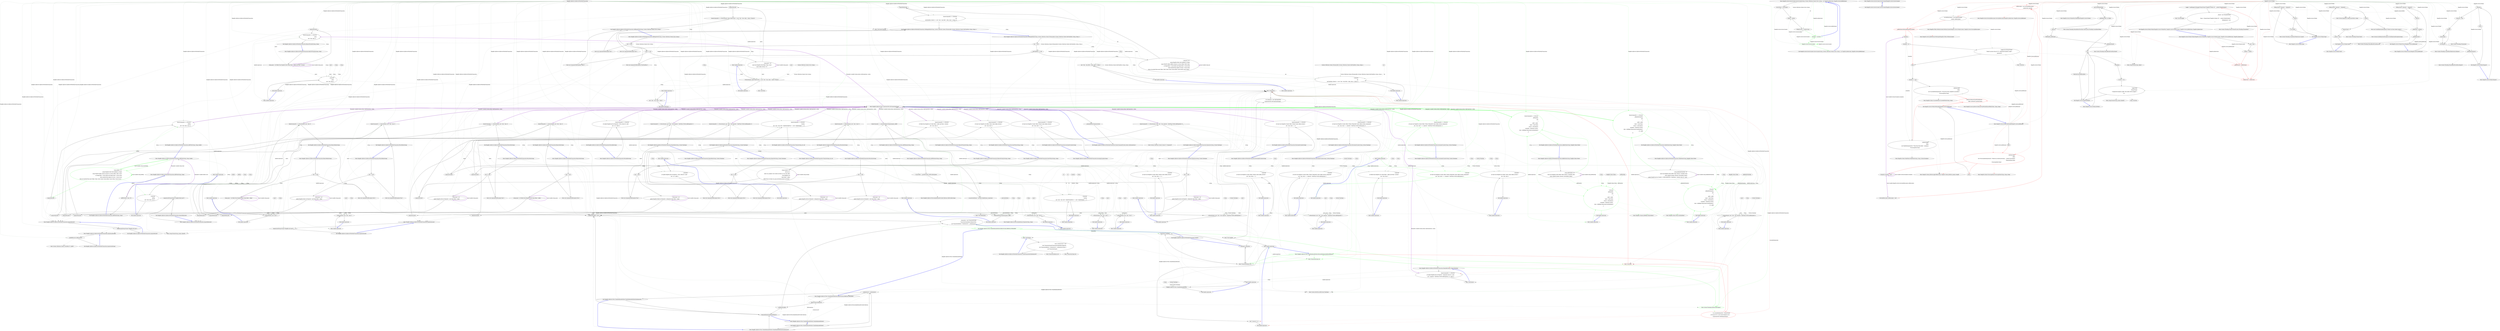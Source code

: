 digraph  {
m0_101 [label="Entry Hangfire.SqlServer.SqlServerWriteOnlyTransaction.AcquireSetLock()", span="351-351", cluster="Hangfire.SqlServer.SqlServerWriteOnlyTransaction.AcquireSetLock()", file="JobServer.cs"];
m0_256 [label="AcquireLock(String.Format(''Hangfire:Set:Lock''))", span="353-353", cluster="Hangfire.SqlServer.SqlServerWriteOnlyTransaction.AcquireSetLock()", file="JobServer.cs"];
m0_257 [label="Exit Hangfire.SqlServer.SqlServerWriteOnlyTransaction.AcquireSetLock()", span="351-351", cluster="Hangfire.SqlServer.SqlServerWriteOnlyTransaction.AcquireSetLock()", file="JobServer.cs"];
m0_105 [label="Entry Hangfire.SqlServer.SqlServerWriteOnlyTransaction.RemoveFromSet(string, string)", span="183-183", cluster="Hangfire.SqlServer.SqlServerWriteOnlyTransaction.RemoveFromSet(string, string)", file="JobServer.cs"];
m0_107 [label="AcquireSetLock()", span="187-187", cluster="Hangfire.SqlServer.SqlServerWriteOnlyTransaction.RemoveFromSet(string, string)", file="JobServer.cs"];
m0_108 [label="QueueCommand(x => x.Execute(\r\n                query,\r\n                new { key, value }))", span="188-190", cluster="Hangfire.SqlServer.SqlServerWriteOnlyTransaction.RemoveFromSet(string, string)", file="JobServer.cs"];
m0_106 [label="string query = @''delete from HangFire.[Set] where [Key] = @key and Value = @value''", span="185-185", cluster="Hangfire.SqlServer.SqlServerWriteOnlyTransaction.RemoveFromSet(string, string)", file="JobServer.cs"];
m0_109 [label="Exit Hangfire.SqlServer.SqlServerWriteOnlyTransaction.RemoveFromSet(string, string)", span="183-183", cluster="Hangfire.SqlServer.SqlServerWriteOnlyTransaction.RemoveFromSet(string, string)", file="JobServer.cs"];
m0_9 [label="_sqlObjectInstalled = true", span="35-35", cluster="Hangfire.SqlServer.Tests.CleanDatabaseAttribute.Before(System.Reflection.MethodInfo)", file="JobServer.cs"];
m0_16 [label="command(_connection)", span="68-68", cluster="Hangfire.SqlServer.SqlServerWriteOnlyTransaction.Commit()", file="JobServer.cs"];
m0_17 [label="transaction.Complete()", span="71-71", cluster="Hangfire.SqlServer.SqlServerWriteOnlyTransaction.Commit()", file="JobServer.cs"];
m0_18 [label="Exit Hangfire.SqlServer.SqlServerWriteOnlyTransaction.Commit()", span="52-52", cluster="Hangfire.SqlServer.SqlServerWriteOnlyTransaction.Commit()", file="JobServer.cs"];
m0_49 [label="Entry Hangfire.States.IState.SerializeData()", span="27-27", cluster="Hangfire.States.IState.SerializeData()", file="JobServer.cs"];
m0_10 [label="_transaction = new TransactionScope(\r\n                TransactionScopeOption.RequiresNew,\r\n                new TransactionOptions { IsolationLevel = _isolationLevel })", span="38-40", cluster="Hangfire.SqlServer.Tests.CleanDatabaseAttribute.Before(System.Reflection.MethodInfo)", file="JobServer.cs"];
m0_11 [label="Exit Hangfire.SqlServer.Tests.CleanDatabaseAttribute.Before(System.Reflection.MethodInfo)", span="28-28", cluster="Hangfire.SqlServer.Tests.CleanDatabaseAttribute.Before(System.Reflection.MethodInfo)", color=green, community=0, file="JobServer.cs"];
m0_12 [label="Entry System.Threading.Monitor.Enter(object)", span="0-0", cluster="System.Threading.Monitor.Enter(object)", color=green, community=0, file="JobServer.cs"];
m0_13 [label="Entry Hangfire.SqlServer.Tests.CleanDatabaseAttribute.RecreateDatabaseAndInstallObjects()", span="56-56", cluster="Hangfire.SqlServer.Tests.CleanDatabaseAttribute.RecreateDatabaseAndInstallObjects()", color=green, community=0, file="JobServer.cs"];
m0_14 [label="Entry TransactionScope.cstr", span="", cluster="TransactionScope.cstr", color=green, community=0, file="JobServer.cs"];
m0_15 [label="Entry TransactionOptions.cstr", span="", cluster="TransactionOptions.cstr", file="JobServer.cs"];
m0_69 [label="Entry Hangfire.SqlServer.SqlServerWriteOnlyTransaction.IncrementCounter(string)", span="135-135", cluster="Hangfire.SqlServer.SqlServerWriteOnlyTransaction.IncrementCounter(string)", file="JobServer.cs"];
m0_70 [label="QueueCommand(x => x.Execute(\r\n                @''insert into HangFire.Counter ([Key], [Value]) values (@key, @value)'',\r\n                new { key, value = +1 }))", span="137-139", cluster="Hangfire.SqlServer.SqlServerWriteOnlyTransaction.IncrementCounter(string)", file="JobServer.cs"];
m0_71 [label="Exit Hangfire.SqlServer.SqlServerWriteOnlyTransaction.IncrementCounter(string)", span="135-135", cluster="Hangfire.SqlServer.SqlServerWriteOnlyTransaction.IncrementCounter(string)", file="JobServer.cs"];
m0_229 [label="Entry Hangfire.SqlServer.SqlServerWriteOnlyTransaction.PersistSet(string)", span="319-319", cluster="Hangfire.SqlServer.SqlServerWriteOnlyTransaction.PersistSet(string)", file="JobServer.cs"];
m0_233 [label="AcquireSetLock()", span="326-326", cluster="Hangfire.SqlServer.SqlServerWriteOnlyTransaction.PersistSet(string)", file="JobServer.cs"];
m0_234 [label="QueueCommand(x => x.Execute(query, new { key = key }))", span="327-327", cluster="Hangfire.SqlServer.SqlServerWriteOnlyTransaction.PersistSet(string)", file="JobServer.cs"];
m0_232 [label="string query = @''\r\nupdate HangFire.[Set] set ExpireAt = null where [Key] = @key''", span="323-324", cluster="Hangfire.SqlServer.SqlServerWriteOnlyTransaction.PersistSet(string)", file="JobServer.cs"];
m0_230 [label="key == null", span="321-321", cluster="Hangfire.SqlServer.SqlServerWriteOnlyTransaction.PersistSet(string)", file="JobServer.cs"];
m0_231 [label="throw new ArgumentNullException(''key'');", span="321-321", cluster="Hangfire.SqlServer.SqlServerWriteOnlyTransaction.PersistSet(string)", file="JobServer.cs"];
m0_235 [label="Exit Hangfire.SqlServer.SqlServerWriteOnlyTransaction.PersistSet(string)", span="319-319", cluster="Hangfire.SqlServer.SqlServerWriteOnlyTransaction.PersistSet(string)", file="JobServer.cs"];
m0_239 [label="Entry Hangfire.SqlServer.SqlServerWriteOnlyTransaction.PersistList(string)", span="330-330", cluster="Hangfire.SqlServer.SqlServerWriteOnlyTransaction.PersistList(string)", file="JobServer.cs"];
m0_243 [label="AcquireListLock()", span="337-337", cluster="Hangfire.SqlServer.SqlServerWriteOnlyTransaction.PersistList(string)", file="JobServer.cs"];
m0_244 [label="QueueCommand(x => x.Execute(query, new { key = key }))", span="338-338", cluster="Hangfire.SqlServer.SqlServerWriteOnlyTransaction.PersistList(string)", file="JobServer.cs"];
m0_242 [label="string query = @''\r\nupdate HangFire.[List] set ExpireAt = null where [Key] = @key''", span="334-335", cluster="Hangfire.SqlServer.SqlServerWriteOnlyTransaction.PersistList(string)", file="JobServer.cs"];
m0_240 [label="key == null", span="332-332", cluster="Hangfire.SqlServer.SqlServerWriteOnlyTransaction.PersistList(string)", file="JobServer.cs"];
m0_241 [label="throw new ArgumentNullException(''key'');", span="332-332", cluster="Hangfire.SqlServer.SqlServerWriteOnlyTransaction.PersistList(string)", file="JobServer.cs"];
m0_245 [label="Exit Hangfire.SqlServer.SqlServerWriteOnlyTransaction.PersistList(string)", span="330-330", cluster="Hangfire.SqlServer.SqlServerWriteOnlyTransaction.PersistList(string)", file="JobServer.cs"];
m0_63 [label="Entry Hangfire.SqlServer.PersistentJobQueueProviderCollection.GetProvider(string)", span="53-53", cluster="Hangfire.SqlServer.PersistentJobQueueProviderCollection.GetProvider(string)", file="JobServer.cs"];
m0_81 [label="Entry Hangfire.SqlServer.SqlServerWriteOnlyTransaction.DecrementCounter(string)", span="149-149", cluster="Hangfire.SqlServer.SqlServerWriteOnlyTransaction.DecrementCounter(string)", file="JobServer.cs"];
m0_82 [label="QueueCommand(x => x.Execute(\r\n                @''insert into HangFire.Counter ([Key], [Value]) values (@key, @value)'',\r\n                new { key, value = -1 }))", span="151-153", cluster="Hangfire.SqlServer.SqlServerWriteOnlyTransaction.DecrementCounter(string)", file="JobServer.cs"];
m0_83 [label="Exit Hangfire.SqlServer.SqlServerWriteOnlyTransaction.DecrementCounter(string)", span="149-149", cluster="Hangfire.SqlServer.SqlServerWriteOnlyTransaction.DecrementCounter(string)", file="JobServer.cs"];
m0_254 [label="Entry string.Format(string, params object[])", span="0-0", cluster="string.Format(string, params object[])", file="JobServer.cs"];
m0_255 [label="Entry Hangfire.SqlServer.SqlServerWriteOnlyTransaction.AcquireLock(string)", span="361-361", cluster="Hangfire.SqlServer.SqlServerWriteOnlyTransaction.AcquireLock(string)", file="JobServer.cs"];
m0_260 [label="_lockedResources.Add(resource)", span="363-363", cluster="Hangfire.SqlServer.SqlServerWriteOnlyTransaction.AcquireLock(string)", file="JobServer.cs"];
m0_261 [label="Exit Hangfire.SqlServer.SqlServerWriteOnlyTransaction.AcquireLock(string)", span="361-361", cluster="Hangfire.SqlServer.SqlServerWriteOnlyTransaction.AcquireLock(string)", file="JobServer.cs"];
m0_199 [label="Entry Hangfire.SqlServer.SqlServerWriteOnlyTransaction.ExpireSet(string, System.TimeSpan)", span="286-286", cluster="Hangfire.SqlServer.SqlServerWriteOnlyTransaction.ExpireSet(string, System.TimeSpan)", file="JobServer.cs"];
m0_203 [label="AcquireSetLock()", span="293-293", cluster="Hangfire.SqlServer.SqlServerWriteOnlyTransaction.ExpireSet(string, System.TimeSpan)", file="JobServer.cs"];
m0_204 [label="QueueCommand(x => x.Execute(query, new { key = key, expireAt = DateTime.UtcNow.Add(expireIn) }))", span="294-294", cluster="Hangfire.SqlServer.SqlServerWriteOnlyTransaction.ExpireSet(string, System.TimeSpan)", file="JobServer.cs"];
m0_202 [label="string query = @''\r\nupdate HangFire.[Set] set ExpireAt = @expireAt where [Key] = @key''", span="290-291", cluster="Hangfire.SqlServer.SqlServerWriteOnlyTransaction.ExpireSet(string, System.TimeSpan)", file="JobServer.cs"];
m0_200 [label="key == null", span="288-288", cluster="Hangfire.SqlServer.SqlServerWriteOnlyTransaction.ExpireSet(string, System.TimeSpan)", file="JobServer.cs"];
m0_201 [label="throw new ArgumentNullException(''key'');", span="288-288", cluster="Hangfire.SqlServer.SqlServerWriteOnlyTransaction.ExpireSet(string, System.TimeSpan)", file="JobServer.cs"];
m0_205 [label="Exit Hangfire.SqlServer.SqlServerWriteOnlyTransaction.ExpireSet(string, System.TimeSpan)", span="286-286", cluster="Hangfire.SqlServer.SqlServerWriteOnlyTransaction.ExpireSet(string, System.TimeSpan)", file="JobServer.cs"];
m0_0 [label="Entry Hangfire.SqlServer.Tests.CleanDatabaseAttribute.CleanDatabaseAttribute()", span="18-18", cluster="Hangfire.SqlServer.Tests.CleanDatabaseAttribute.CleanDatabaseAttribute()", file="JobServer.cs"];
m0_5 [label="Entry Hangfire.SqlServer.Tests.CleanDatabaseAttribute.Before(System.Reflection.MethodInfo)", span="28-28", cluster="Hangfire.SqlServer.Tests.CleanDatabaseAttribute.Before(System.Reflection.MethodInfo)", file="JobServer.cs"];
m0_6 [label="Monitor.Enter(GlobalLock)", span="30-30", cluster="Hangfire.SqlServer.Tests.CleanDatabaseAttribute.Before(System.Reflection.MethodInfo)", file="JobServer.cs"];
m0_7 [label="!_sqlObjectInstalled", span="32-32", cluster="Hangfire.SqlServer.Tests.CleanDatabaseAttribute.Before(System.Reflection.MethodInfo)", file="JobServer.cs"];
m0_3 [label="_isolationLevel = isolationLevel", span="25-25", cluster="Hangfire.SqlServer.Tests.CleanDatabaseAttribute.CleanDatabaseAttribute(IsolationLevel)", file="JobServer.cs"];
m0_1 [label="Exit Hangfire.SqlServer.Tests.CleanDatabaseAttribute.CleanDatabaseAttribute()", span="18-18", cluster="Hangfire.SqlServer.Tests.CleanDatabaseAttribute.CleanDatabaseAttribute()", file="JobServer.cs"];
m0_4 [label="Exit Hangfire.SqlServer.Tests.CleanDatabaseAttribute.CleanDatabaseAttribute(IsolationLevel)", span="23-23", cluster="Hangfire.SqlServer.Tests.CleanDatabaseAttribute.CleanDatabaseAttribute(IsolationLevel)", file="JobServer.cs"];
m0_2 [label="Entry Hangfire.SqlServer.Tests.CleanDatabaseAttribute.CleanDatabaseAttribute(IsolationLevel)", span="23-23", cluster="Hangfire.SqlServer.Tests.CleanDatabaseAttribute.CleanDatabaseAttribute(IsolationLevel)", file="JobServer.cs"];
m0_8 [label="RecreateDatabaseAndInstallObjects()", span="34-34", cluster="Hangfire.SqlServer.Tests.CleanDatabaseAttribute.Before(System.Reflection.MethodInfo)", file="JobServer.cs"];
m0_26 [label="new { resource = x }", span="63-63", cluster="lambda expression", file="JobServer.cs"];
m0_145 [label="Entry Hangfire.SqlServer.SqlServerWriteOnlyTransaction.AcquireHashLock()", span="356-356", cluster="Hangfire.SqlServer.SqlServerWriteOnlyTransaction.AcquireHashLock()", file="JobServer.cs"];
m0_258 [label="AcquireLock(String.Format(''Hangfire:Hash:Lock''))", span="358-358", cluster="Hangfire.SqlServer.SqlServerWriteOnlyTransaction.AcquireHashLock()", file="JobServer.cs"];
m0_259 [label="Exit Hangfire.SqlServer.SqlServerWriteOnlyTransaction.AcquireHashLock()", span="356-356", cluster="Hangfire.SqlServer.SqlServerWriteOnlyTransaction.AcquireHashLock()", file="JobServer.cs"];
m0_27 [label="Exit lambda expression", span="63-63", cluster="lambda expression", file="JobServer.cs"];
m0_42 [label="Entry Hangfire.SqlServer.SqlServerWriteOnlyTransaction.SetJobState(string, Hangfire.States.IState)", span="89-89", cluster="Hangfire.SqlServer.SqlServerWriteOnlyTransaction.SetJobState(string, Hangfire.States.IState)", file="JobServer.cs"];
m0_44 [label="QueueCommand(x => x.Execute(\r\n                addAndSetStateSql,\r\n                new\r\n                {\r\n                    jobId = jobId,\r\n                    name = state.Name,\r\n                    reason = state.Reason,\r\n                    createdAt = DateTime.UtcNow,\r\n                    data = JobHelper.ToJson(state.SerializeData()),\r\n                    id = jobId\r\n                }))", span="96-106", cluster="Hangfire.SqlServer.SqlServerWriteOnlyTransaction.SetJobState(string, Hangfire.States.IState)", color=green, community=0, file="JobServer.cs"];
m0_43 [label="string addAndSetStateSql = @''\r\ninsert into HangFire.State (JobId, Name, Reason, CreatedAt, Data)\r\nvalues (@jobId, @name, @reason, @createdAt, @data);\r\nupdate HangFire.Job set StateId = SCOPE_IDENTITY(), StateName = @name where Id = @id;''", span="91-94", cluster="Hangfire.SqlServer.SqlServerWriteOnlyTransaction.SetJobState(string, Hangfire.States.IState)", file="JobServer.cs"];
m0_45 [label="Exit Hangfire.SqlServer.SqlServerWriteOnlyTransaction.SetJobState(string, Hangfire.States.IState)", span="89-89", cluster="Hangfire.SqlServer.SqlServerWriteOnlyTransaction.SetJobState(string, Hangfire.States.IState)", file="JobServer.cs"];
m0_209 [label="Entry Hangfire.SqlServer.SqlServerWriteOnlyTransaction.ExpireList(string, System.TimeSpan)", span="297-297", cluster="Hangfire.SqlServer.SqlServerWriteOnlyTransaction.ExpireList(string, System.TimeSpan)", file="JobServer.cs"];
m0_213 [label="AcquireListLock()", span="304-304", cluster="Hangfire.SqlServer.SqlServerWriteOnlyTransaction.ExpireList(string, System.TimeSpan)", file="JobServer.cs"];
m0_214 [label="QueueCommand(x => x.Execute(query, new { key = key, expireAt = DateTime.UtcNow.Add(expireIn) }))", span="305-305", cluster="Hangfire.SqlServer.SqlServerWriteOnlyTransaction.ExpireList(string, System.TimeSpan)", file="JobServer.cs"];
m0_212 [label="string query = @''\r\nupdate HangFire.[List] set ExpireAt = @expireAt where [Key] = @key''", span="301-302", cluster="Hangfire.SqlServer.SqlServerWriteOnlyTransaction.ExpireList(string, System.TimeSpan)", file="JobServer.cs"];
m0_210 [label="key == null", span="299-299", cluster="Hangfire.SqlServer.SqlServerWriteOnlyTransaction.ExpireList(string, System.TimeSpan)", file="JobServer.cs"];
m0_211 [label="throw new ArgumentNullException(''key'');", span="299-299", cluster="Hangfire.SqlServer.SqlServerWriteOnlyTransaction.ExpireList(string, System.TimeSpan)", file="JobServer.cs"];
m0_215 [label="Exit Hangfire.SqlServer.SqlServerWriteOnlyTransaction.ExpireList(string, System.TimeSpan)", span="297-297", cluster="Hangfire.SqlServer.SqlServerWriteOnlyTransaction.ExpireList(string, System.TimeSpan)", file="JobServer.cs"];
m0_251 [label="Entry System.Collections.Generic.Queue<T>.Enqueue(T)", span="0-0", cluster="System.Collections.Generic.Queue<T>.Enqueue(T)", file="JobServer.cs"];
m0_51 [label="Entry Hangfire.SqlServer.SqlServerWriteOnlyTransaction.AddJobState(string, Hangfire.States.IState)", span="109-109", cluster="Hangfire.SqlServer.SqlServerWriteOnlyTransaction.AddJobState(string, Hangfire.States.IState)", file="JobServer.cs"];
m0_53 [label="QueueCommand(x => x.Execute(\r\n                addStateSql,\r\n                new\r\n                {\r\n                    jobId = jobId, \r\n                    name = state.Name,\r\n                    reason = state.Reason,\r\n                    createdAt = DateTime.UtcNow, \r\n                    data = JobHelper.ToJson(state.SerializeData())\r\n                }))", span="115-124", cluster="Hangfire.SqlServer.SqlServerWriteOnlyTransaction.AddJobState(string, Hangfire.States.IState)", color=green, community=0, file="JobServer.cs"];
m0_52 [label="string addStateSql = @''\r\ninsert into HangFire.State (JobId, Name, Reason, CreatedAt, Data)\r\nvalues (@jobId, @name, @reason, @createdAt, @data)''", span="111-113", cluster="Hangfire.SqlServer.SqlServerWriteOnlyTransaction.AddJobState(string, Hangfire.States.IState)", file="JobServer.cs"];
m0_54 [label="Exit Hangfire.SqlServer.SqlServerWriteOnlyTransaction.AddJobState(string, Hangfire.States.IState)", span="109-109", cluster="Hangfire.SqlServer.SqlServerWriteOnlyTransaction.AddJobState(string, Hangfire.States.IState)", file="JobServer.cs"];
m0_87 [label="Entry Hangfire.SqlServer.SqlServerWriteOnlyTransaction.DecrementCounter(string, System.TimeSpan)", span="156-156", cluster="Hangfire.SqlServer.SqlServerWriteOnlyTransaction.DecrementCounter(string, System.TimeSpan)", file="JobServer.cs"];
m0_88 [label="QueueCommand(x => x.Execute(\r\n                @''insert into HangFire.Counter ([Key], [Value], [ExpireAt]) values (@key, @value, @expireAt)'',\r\n                new { key, value = -1, expireAt = DateTime.UtcNow.Add(expireIn) }))", span="158-160", cluster="Hangfire.SqlServer.SqlServerWriteOnlyTransaction.DecrementCounter(string, System.TimeSpan)", file="JobServer.cs"];
m0_89 [label="Exit Hangfire.SqlServer.SqlServerWriteOnlyTransaction.DecrementCounter(string, System.TimeSpan)", span="156-156", cluster="Hangfire.SqlServer.SqlServerWriteOnlyTransaction.DecrementCounter(string, System.TimeSpan)", file="JobServer.cs"];
m0_179 [label="Entry Hangfire.SqlServer.SqlServerWriteOnlyTransaction.RemoveSet(string)", span="265-265", cluster="Hangfire.SqlServer.SqlServerWriteOnlyTransaction.RemoveSet(string)", file="JobServer.cs"];
m0_183 [label="AcquireSetLock()", span="271-271", cluster="Hangfire.SqlServer.SqlServerWriteOnlyTransaction.RemoveSet(string)", file="JobServer.cs"];
m0_184 [label="QueueCommand(x => x.Execute(query, new { key = key }))", span="272-272", cluster="Hangfire.SqlServer.SqlServerWriteOnlyTransaction.RemoveSet(string)", file="JobServer.cs"];
m0_182 [label="string query = @''delete from HangFire.[Set] where [Key] = @key''", span="269-269", cluster="Hangfire.SqlServer.SqlServerWriteOnlyTransaction.RemoveSet(string)", file="JobServer.cs"];
m0_180 [label="key == null", span="267-267", cluster="Hangfire.SqlServer.SqlServerWriteOnlyTransaction.RemoveSet(string)", file="JobServer.cs"];
m0_181 [label="throw new ArgumentNullException(''key'');", span="267-267", cluster="Hangfire.SqlServer.SqlServerWriteOnlyTransaction.RemoveSet(string)", file="JobServer.cs"];
m0_185 [label="Exit Hangfire.SqlServer.SqlServerWriteOnlyTransaction.RemoveSet(string)", span="265-265", cluster="Hangfire.SqlServer.SqlServerWriteOnlyTransaction.RemoveSet(string)", file="JobServer.cs"];
m0_68 [label="Entry Hangfire.SqlServer.IPersistentJobQueue.Enqueue(string, string)", span="24-24", cluster="Hangfire.SqlServer.IPersistentJobQueue.Enqueue(string, string)", file="JobServer.cs"];
m0_93 [label="Entry Hangfire.SqlServer.SqlServerWriteOnlyTransaction.AddToSet(string, string)", span="163-163", cluster="Hangfire.SqlServer.SqlServerWriteOnlyTransaction.AddToSet(string, string)", file="JobServer.cs"];
m0_94 [label="AddToSet(key, value, 0.0)", span="165-165", cluster="Hangfire.SqlServer.SqlServerWriteOnlyTransaction.AddToSet(string, string)", file="JobServer.cs"];
m0_95 [label="Exit Hangfire.SqlServer.SqlServerWriteOnlyTransaction.AddToSet(string, string)", span="163-163", cluster="Hangfire.SqlServer.SqlServerWriteOnlyTransaction.AddToSet(string, string)", file="JobServer.cs"];
m0_31 [label="Entry Hangfire.SqlServer.Tests.ConnectionUtils.GetConnectionString()", span="26-26", cluster="Hangfire.SqlServer.Tests.ConnectionUtils.GetConnectionString()", file="JobServer.cs"];
m0_249 [label="_commandQueue.Enqueue(action)", span="343-343", cluster="Hangfire.SqlServer.SqlServerWriteOnlyTransaction.QueueCommand(System.Action<SqlConnection>)", file="JobServer.cs"];
m0_250 [label="Exit Hangfire.SqlServer.SqlServerWriteOnlyTransaction.QueueCommand(System.Action<SqlConnection>)", span="341-341", cluster="Hangfire.SqlServer.SqlServerWriteOnlyTransaction.QueueCommand(System.Action<SqlConnection>)", file="JobServer.cs"];
m0_28 [label="Entry Hangfire.SqlServer.SqlServerWriteOnlyTransaction.ExpireJob(string, System.TimeSpan)", span="75-75", cluster="Hangfire.SqlServer.SqlServerWriteOnlyTransaction.ExpireJob(string, System.TimeSpan)", file="JobServer.cs"];
m0_58 [label="Entry Hangfire.SqlServer.SqlServerWriteOnlyTransaction.AddToQueue(string, string)", span="127-127", cluster="Hangfire.SqlServer.SqlServerWriteOnlyTransaction.AddToQueue(string, string)", file="JobServer.cs"];
m0_59 [label="var provider = _queueProviders.GetProvider(queue)", span="129-129", cluster="Hangfire.SqlServer.SqlServerWriteOnlyTransaction.AddToQueue(string, string)", file="JobServer.cs"];
m0_60 [label="var persistentQueue = provider.GetJobQueue(_connection)", span="130-130", cluster="Hangfire.SqlServer.SqlServerWriteOnlyTransaction.AddToQueue(string, string)", file="JobServer.cs"];
m0_61 [label="QueueCommand(_ => persistentQueue.Enqueue(queue, jobId))", span="132-132", cluster="Hangfire.SqlServer.SqlServerWriteOnlyTransaction.AddToQueue(string, string)", file="JobServer.cs"];
m0_62 [label="Exit Hangfire.SqlServer.SqlServerWriteOnlyTransaction.AddToQueue(string, string)", span="127-127", cluster="Hangfire.SqlServer.SqlServerWriteOnlyTransaction.AddToQueue(string, string)", file="JobServer.cs"];
m0_75 [label="Entry Hangfire.SqlServer.SqlServerWriteOnlyTransaction.IncrementCounter(string, System.TimeSpan)", span="142-142", cluster="Hangfire.SqlServer.SqlServerWriteOnlyTransaction.IncrementCounter(string, System.TimeSpan)", file="JobServer.cs"];
m0_76 [label="QueueCommand(x => x.Execute(\r\n                @''insert into HangFire.Counter ([Key], [Value], [ExpireAt]) values (@key, @value, @expireAt)'',\r\n                new { key, value = +1, expireAt = DateTime.UtcNow.Add(expireIn) }))", span="144-146", cluster="Hangfire.SqlServer.SqlServerWriteOnlyTransaction.IncrementCounter(string, System.TimeSpan)", color=green, community=0, file="JobServer.cs"];
m0_77 [label="Exit Hangfire.SqlServer.SqlServerWriteOnlyTransaction.IncrementCounter(string, System.TimeSpan)", span="142-142", cluster="Hangfire.SqlServer.SqlServerWriteOnlyTransaction.IncrementCounter(string, System.TimeSpan)", file="JobServer.cs"];
m0_20 [label="var recreateDatabaseSql = String.Format(\r\n                @''if db_id('{0}') is null create database [{0}]'',\r\n                ConnectionUtils.GetDatabaseName())", span="58-60", cluster="Hangfire.SqlServer.Tests.CleanDatabaseAttribute.RecreateDatabaseAndInstallObjects()", file="JobServer.cs", color=red, community=0];
m0_136 [label="Entry Hangfire.SqlServer.SqlServerWriteOnlyTransaction.SetRangeInHash(string, System.Collections.Generic.IEnumerable<System.Collections.Generic.KeyValuePair<string, string>>)", span="224-224", cluster="Hangfire.SqlServer.SqlServerWriteOnlyTransaction.SetRangeInHash(string, System.Collections.Generic.IEnumerable<System.Collections.Generic.KeyValuePair<string, string>>)", file="JobServer.cs"];
m0_142 [label="AcquireHashLock()", span="236-236", cluster="Hangfire.SqlServer.SqlServerWriteOnlyTransaction.SetRangeInHash(string, System.Collections.Generic.IEnumerable<System.Collections.Generic.KeyValuePair<string, string>>)", file="JobServer.cs"];
m0_143 [label="QueueCommand(x => x.Execute(\r\n                sql,\r\n                keyValuePairs.Select(y => new { key = key, field = y.Key, value = y.Value })))", span="237-239", cluster="Hangfire.SqlServer.SqlServerWriteOnlyTransaction.SetRangeInHash(string, System.Collections.Generic.IEnumerable<System.Collections.Generic.KeyValuePair<string, string>>)", file="JobServer.cs"];
m0_141 [label="string sql = @''\r\n;merge HangFire.Hash with (holdlock) as Target\r\nusing (VALUES (@key, @field, @value)) as Source ([Key], Field, Value)\r\non Target.[Key] = Source.[Key] and Target.Field = Source.Field\r\nwhen matched then update set Value = Source.Value\r\nwhen not matched then insert ([Key], Field, Value) values (Source.[Key], Source.Field, Source.Value);''", span="229-234", cluster="Hangfire.SqlServer.SqlServerWriteOnlyTransaction.SetRangeInHash(string, System.Collections.Generic.IEnumerable<System.Collections.Generic.KeyValuePair<string, string>>)", file="JobServer.cs"];
m0_139 [label="keyValuePairs == null", span="227-227", cluster="Hangfire.SqlServer.SqlServerWriteOnlyTransaction.SetRangeInHash(string, System.Collections.Generic.IEnumerable<System.Collections.Generic.KeyValuePair<string, string>>)", file="JobServer.cs"];
m0_137 [label="key == null", span="226-226", cluster="Hangfire.SqlServer.SqlServerWriteOnlyTransaction.SetRangeInHash(string, System.Collections.Generic.IEnumerable<System.Collections.Generic.KeyValuePair<string, string>>)", file="JobServer.cs"];
m0_138 [label="throw new ArgumentNullException(''key'');", span="226-226", cluster="Hangfire.SqlServer.SqlServerWriteOnlyTransaction.SetRangeInHash(string, System.Collections.Generic.IEnumerable<System.Collections.Generic.KeyValuePair<string, string>>)", file="JobServer.cs"];
m0_140 [label="throw new ArgumentNullException(''keyValuePairs'');", span="227-227", cluster="Hangfire.SqlServer.SqlServerWriteOnlyTransaction.SetRangeInHash(string, System.Collections.Generic.IEnumerable<System.Collections.Generic.KeyValuePair<string, string>>)", file="JobServer.cs"];
m0_144 [label="Exit Hangfire.SqlServer.SqlServerWriteOnlyTransaction.SetRangeInHash(string, System.Collections.Generic.IEnumerable<System.Collections.Generic.KeyValuePair<string, string>>)", span="224-224", cluster="Hangfire.SqlServer.SqlServerWriteOnlyTransaction.SetRangeInHash(string, System.Collections.Generic.IEnumerable<System.Collections.Generic.KeyValuePair<string, string>>)", file="JobServer.cs"];
m0_265 [label="Entry TransactionScope.cstr", span="", cluster="TransactionScope.cstr", file="JobServer.cs"];
m0_23 [label="var connection = new SqlConnection(\r\n                ConnectionUtils.GetConnectionString())", span="68-69", cluster="Hangfire.SqlServer.Tests.CleanDatabaseAttribute.RecreateDatabaseAndInstallObjects()", file="JobServer.cs"];
m0_96 [label="Entry Hangfire.SqlServer.SqlServerWriteOnlyTransaction.AddToSet(string, string, double)", span="168-168", cluster="Hangfire.SqlServer.SqlServerWriteOnlyTransaction.AddToSet(string, string, double)", file="JobServer.cs"];
m0_97 [label="string addSql = @''\r\n;merge HangFire.[Set] with (holdlock) as Target\r\nusing (VALUES (@key, @value, @score)) as Source ([Key], Value, Score)\r\non Target.[Key] = Source.[Key] and Target.Value = Source.Value\r\nwhen matched then update set Score = Source.Score\r\nwhen not matched then insert ([Key], Value, Score) values (Source.[Key], Source.Value, Source.Score);''", span="170-175", cluster="Hangfire.SqlServer.SqlServerWriteOnlyTransaction.AddToSet(string, string, double)", color=green, community=0, file="JobServer.cs"];
m0_98 [label="AcquireSetLock()", span="177-177", cluster="Hangfire.SqlServer.SqlServerWriteOnlyTransaction.AddToSet(string, string, double)", file="JobServer.cs"];
m0_99 [label="QueueCommand(x => x.Execute(\r\n                addSql,\r\n                new { key, value, score }))", span="178-180", cluster="Hangfire.SqlServer.SqlServerWriteOnlyTransaction.AddToSet(string, string, double)", file="JobServer.cs"];
m0_100 [label="Exit Hangfire.SqlServer.SqlServerWriteOnlyTransaction.AddToSet(string, string, double)", span="168-168", cluster="Hangfire.SqlServer.SqlServerWriteOnlyTransaction.AddToSet(string, string, double)", file="JobServer.cs"];
m0_153 [label="Entry Hangfire.SqlServer.SqlServerWriteOnlyTransaction.RemoveHash(string)", span="242-242", cluster="Hangfire.SqlServer.SqlServerWriteOnlyTransaction.RemoveHash(string)", file="JobServer.cs"];
m0_157 [label="AcquireHashLock()", span="248-248", cluster="Hangfire.SqlServer.SqlServerWriteOnlyTransaction.RemoveHash(string)", file="JobServer.cs"];
m0_158 [label="QueueCommand(x => x.Execute(query, new { key }))", span="249-249", cluster="Hangfire.SqlServer.SqlServerWriteOnlyTransaction.RemoveHash(string)", file="JobServer.cs"];
m0_156 [label="string query = @''delete from HangFire.Hash where [Key] = @key''", span="246-246", cluster="Hangfire.SqlServer.SqlServerWriteOnlyTransaction.RemoveHash(string)", file="JobServer.cs"];
m0_154 [label="key == null", span="244-244", cluster="Hangfire.SqlServer.SqlServerWriteOnlyTransaction.RemoveHash(string)", file="JobServer.cs"];
m0_155 [label="throw new ArgumentNullException(''key'');", span="244-244", cluster="Hangfire.SqlServer.SqlServerWriteOnlyTransaction.RemoveHash(string)", file="JobServer.cs"];
m0_159 [label="Exit Hangfire.SqlServer.SqlServerWriteOnlyTransaction.RemoveHash(string)", span="242-242", cluster="Hangfire.SqlServer.SqlServerWriteOnlyTransaction.RemoveHash(string)", file="JobServer.cs"];
m0_21 [label="Entry Unk.Select", span="", cluster="Unk.Select", color=red, community=0, file="JobServer.cs"];
m0_22 [label="Entry Unk.Execute", span="", cluster="Unk.Execute", file="JobServer.cs"];
m0_24 [label="Entry Unk.Complete", span="", cluster="Unk.Complete", file="JobServer.cs"];
m0_25 [label="Entry lambda expression", span="63-63", cluster="lambda expression", file="JobServer.cs"];
m0_35 [label="Entry System.DateTime.Add(System.TimeSpan)", span="0-0", cluster="System.DateTime.Add(System.TimeSpan)", file="JobServer.cs"];
m0_36 [label="Entry Hangfire.SqlServer.SqlServerWriteOnlyTransaction.PersistJob(string)", span="82-82", cluster="Hangfire.SqlServer.SqlServerWriteOnlyTransaction.PersistJob(string)", file="JobServer.cs"];
m0_37 [label="QueueCommand(x => x.Execute(\r\n                @''update HangFire.Job set ExpireAt = NULL where Id = @id'',\r\n                new { id = jobId }))", span="84-86", cluster="Hangfire.SqlServer.SqlServerWriteOnlyTransaction.PersistJob(string)", file="JobServer.cs"];
m0_38 [label="Exit Hangfire.SqlServer.SqlServerWriteOnlyTransaction.PersistJob(string)", span="82-82", cluster="Hangfire.SqlServer.SqlServerWriteOnlyTransaction.PersistJob(string)", file="JobServer.cs"];
m0_19 [label="Entry Unk.Dispose", span="", cluster="Unk.Dispose", file="JobServer.cs"];
m0_263 [label="return isolationLevel != null\r\n                ? new TransactionScope(TransactionScopeOption.Required,\r\n                    new TransactionOptions { IsolationLevel = isolationLevel.Value })\r\n                : new TransactionScope();", span="368-371", cluster="Hangfire.SqlServer.SqlServerWriteOnlyTransaction.CreateTransaction(IsolationLevel?)", file="JobServer.cs"];
m0_264 [label="Exit Hangfire.SqlServer.SqlServerWriteOnlyTransaction.CreateTransaction(IsolationLevel?)", span="366-366", cluster="Hangfire.SqlServer.SqlServerWriteOnlyTransaction.CreateTransaction(IsolationLevel?)", file="JobServer.cs"];
m0_32 [label="Entry lambda expression", span="77-79", cluster="lambda expression", file="JobServer.cs"];
m0_189 [label="Entry Hangfire.SqlServer.SqlServerWriteOnlyTransaction.ExpireHash(string, System.TimeSpan)", span="275-275", cluster="Hangfire.SqlServer.SqlServerWriteOnlyTransaction.ExpireHash(string, System.TimeSpan)", file="JobServer.cs"];
m0_193 [label="AcquireHashLock()", span="282-282", cluster="Hangfire.SqlServer.SqlServerWriteOnlyTransaction.ExpireHash(string, System.TimeSpan)", file="JobServer.cs"];
m0_194 [label="QueueCommand(x => x.Execute(query, new { key = key, expireAt = DateTime.UtcNow.Add(expireIn) }))", span="283-283", cluster="Hangfire.SqlServer.SqlServerWriteOnlyTransaction.ExpireHash(string, System.TimeSpan)", file="JobServer.cs"];
m0_192 [label="string query = @''\r\nupdate HangFire.[Hash] set ExpireAt = @expireAt where [Key] = @key''", span="279-280", cluster="Hangfire.SqlServer.SqlServerWriteOnlyTransaction.ExpireHash(string, System.TimeSpan)", file="JobServer.cs"];
m0_190 [label="key == null", span="277-277", cluster="Hangfire.SqlServer.SqlServerWriteOnlyTransaction.ExpireHash(string, System.TimeSpan)", file="JobServer.cs"];
m0_191 [label="throw new ArgumentNullException(''key'');", span="277-277", cluster="Hangfire.SqlServer.SqlServerWriteOnlyTransaction.ExpireHash(string, System.TimeSpan)", file="JobServer.cs"];
m0_195 [label="Exit Hangfire.SqlServer.SqlServerWriteOnlyTransaction.ExpireHash(string, System.TimeSpan)", span="275-275", cluster="Hangfire.SqlServer.SqlServerWriteOnlyTransaction.ExpireHash(string, System.TimeSpan)", file="JobServer.cs"];
m0_29 [label="QueueCommand(x => x.Execute(\r\n                @''update HangFire.Job set ExpireAt = @expireAt where Id = @id'',\r\n                new { expireAt = DateTime.UtcNow.Add(expireIn), id = jobId }))", span="77-79", cluster="Hangfire.SqlServer.SqlServerWriteOnlyTransaction.ExpireJob(string, System.TimeSpan)", file="JobServer.cs"];
m0_50 [label="Entry Hangfire.Common.JobHelper.ToJson(object)", span="32-32", cluster="Hangfire.Common.JobHelper.ToJson(object)", file="JobServer.cs"];
m0_266 [label="Entry TransactionOptions.cstr", span="", cluster="TransactionOptions.cstr", file="JobServer.cs"];
m0_176 [label="Entry lambda expression", span="262-262", cluster="lambda expression", file="JobServer.cs"];
m0_46 [label="Entry lambda expression", span="96-106", cluster="lambda expression", file="JobServer.cs"];
m0_47 [label="x.Execute(\r\n                addAndSetStateSql,\r\n                new\r\n                {\r\n                    jobId = jobId,\r\n                    name = state.Name,\r\n                    reason = state.Reason,\r\n                    createdAt = DateTime.UtcNow,\r\n                    data = JobHelper.ToJson(state.SerializeData()),\r\n                    id = jobId\r\n                })", span="96-106", cluster="lambda expression", color=green, community=0, file="JobServer.cs"];
m0_48 [label="Exit lambda expression", span="96-106", cluster="lambda expression", file="JobServer.cs"];
m0_55 [label="Entry lambda expression", span="115-124", cluster="lambda expression", file="JobServer.cs"];
m0_56 [label="x.Execute(\r\n                addStateSql,\r\n                new\r\n                {\r\n                    jobId = jobId, \r\n                    name = state.Name,\r\n                    reason = state.Reason,\r\n                    createdAt = DateTime.UtcNow, \r\n                    data = JobHelper.ToJson(state.SerializeData())\r\n                })", span="115-124", cluster="lambda expression", color=green, community=0, file="JobServer.cs"];
m0_57 [label="Exit lambda expression", span="115-124", cluster="lambda expression", file="JobServer.cs"];
m0_78 [label="Entry lambda expression", span="144-146", cluster="lambda expression", file="JobServer.cs"];
m0_79 [label="x.Execute(\r\n                @''insert into HangFire.Counter ([Key], [Value], [ExpireAt]) values (@key, @value, @expireAt)'',\r\n                new { key, value = +1, expireAt = DateTime.UtcNow.Add(expireIn) })", span="144-146", cluster="lambda expression", color=green, community=0, file="JobServer.cs"];
m0_80 [label="Exit lambda expression", span="144-146", cluster="lambda expression", file="JobServer.cs"];
m0_103 [label="x.Execute(\r\n                addSql,\r\n                new { key, value, score })", span="178-180", cluster="lambda expression", file="JobServer.cs"];
m0_148 [label="x.Execute(\r\n                sql,\r\n                keyValuePairs.Select(y => new { key = key, field = y.Key, value = y.Value }))", span="237-239", cluster="lambda expression", file="JobServer.cs"];
m0_173 [label="x.Execute(query, items.Select(value => new { key = key, value = value }).ToList())", span="262-262", cluster="lambda expression", file="JobServer.cs"];
m0_33 [label="Hangfire.SqlServer.Tests.CleanDatabaseAttribute", span="", cluster="lambda expression", file="JobServer.cs"];
m0_40 [label="x.Execute(\r\n                @''update HangFire.Job set ExpireAt = NULL where Id = @id'',\r\n                new { id = jobId })", span="84-86", cluster="lambda expression", file="JobServer.cs"];
m0_73 [label="x.Execute(\r\n                @''insert into HangFire.Counter ([Key], [Value]) values (@key, @value)'',\r\n                new { key, value = +1 })", span="137-139", cluster="lambda expression", file="JobServer.cs"];
m0_85 [label="x.Execute(\r\n                @''insert into HangFire.Counter ([Key], [Value]) values (@key, @value)'',\r\n                new { key, value = -1 })", span="151-153", cluster="lambda expression", file="JobServer.cs"];
m0_91 [label="x.Execute(\r\n                @''insert into HangFire.Counter ([Key], [Value], [ExpireAt]) values (@key, @value, @expireAt)'',\r\n                new { key, value = -1, expireAt = DateTime.UtcNow.Add(expireIn) })", span="158-160", cluster="lambda expression", file="JobServer.cs"];
m0_111 [label="x.Execute(\r\n                query,\r\n                new { key, value })", span="188-190", cluster="lambda expression", file="JobServer.cs"];
m0_119 [label="x.Execute(\r\n                @''insert into HangFire.List ([Key], Value) values (@key, @value);'',\r\n                new { key, value })", span="196-198", cluster="lambda expression", file="JobServer.cs"];
m0_126 [label="x.Execute(\r\n                @''delete from HangFire.List where [Key] = @key and Value = @value'',\r\n                new { key, value })", span="204-206", cluster="lambda expression", file="JobServer.cs"];
m0_134 [label="x.Execute(\r\n                trimSql,\r\n                new { key = key, start = keepStartingFrom + 1, end = keepEndingAt + 1 })", span="219-221", cluster="lambda expression", file="JobServer.cs"];
m0_161 [label="x.Execute(query, new { key })", span="249-249", cluster="lambda expression", file="JobServer.cs"];
m0_187 [label="x.Execute(query, new { key = key })", span="272-272", cluster="lambda expression", file="JobServer.cs"];
m0_197 [label="x.Execute(query, new { key = key, expireAt = DateTime.UtcNow.Add(expireIn) })", span="283-283", cluster="lambda expression", file="JobServer.cs"];
m0_207 [label="x.Execute(query, new { key = key, expireAt = DateTime.UtcNow.Add(expireIn) })", span="294-294", cluster="lambda expression", file="JobServer.cs"];
m0_217 [label="x.Execute(query, new { key = key, expireAt = DateTime.UtcNow.Add(expireIn) })", span="305-305", cluster="lambda expression", file="JobServer.cs"];
m0_227 [label="x.Execute(query, new { key = key })", span="316-316", cluster="lambda expression", file="JobServer.cs"];
m0_237 [label="x.Execute(query, new { key = key })", span="327-327", cluster="lambda expression", file="JobServer.cs"];
m0_247 [label="x.Execute(query, new { key = key })", span="338-338", cluster="lambda expression", file="JobServer.cs"];
m0_102 [label="Entry lambda expression", span="178-180", cluster="lambda expression", file="JobServer.cs"];
m0_104 [label="Exit lambda expression", span="178-180", cluster="lambda expression", file="JobServer.cs"];
m0_39 [label="Entry lambda expression", span="84-86", cluster="lambda expression", file="JobServer.cs"];
m0_66 [label="persistentQueue.Enqueue(queue, jobId)", span="132-132", cluster="lambda expression", file="JobServer.cs"];
m0_65 [label="Entry lambda expression", span="132-132", cluster="lambda expression", file="JobServer.cs"];
m0_72 [label="Entry lambda expression", span="137-139", cluster="lambda expression", file="JobServer.cs"];
m0_84 [label="Entry lambda expression", span="151-153", cluster="lambda expression", file="JobServer.cs"];
m0_90 [label="Entry lambda expression", span="158-160", cluster="lambda expression", file="JobServer.cs"];
m0_110 [label="Entry lambda expression", span="188-190", cluster="lambda expression", file="JobServer.cs"];
m0_118 [label="Entry lambda expression", span="196-198", cluster="lambda expression", file="JobServer.cs"];
m0_125 [label="Entry lambda expression", span="204-206", cluster="lambda expression", file="JobServer.cs"];
m0_133 [label="Entry lambda expression", span="219-221", cluster="lambda expression", file="JobServer.cs"];
m0_147 [label="Entry lambda expression", span="237-239", cluster="lambda expression", file="JobServer.cs"];
m0_160 [label="Entry lambda expression", span="249-249", cluster="lambda expression", file="JobServer.cs"];
m0_172 [label="Entry lambda expression", span="262-262", cluster="lambda expression", file="JobServer.cs"];
m0_186 [label="Entry lambda expression", span="272-272", cluster="lambda expression", file="JobServer.cs"];
m0_196 [label="Entry lambda expression", span="283-283", cluster="lambda expression", file="JobServer.cs"];
m0_206 [label="Entry lambda expression", span="294-294", cluster="lambda expression", file="JobServer.cs"];
m0_216 [label="Entry lambda expression", span="305-305", cluster="lambda expression", file="JobServer.cs"];
m0_226 [label="Entry lambda expression", span="316-316", cluster="lambda expression", file="JobServer.cs"];
m0_236 [label="Entry lambda expression", span="327-327", cluster="lambda expression", file="JobServer.cs"];
m0_246 [label="Entry lambda expression", span="338-338", cluster="lambda expression", file="JobServer.cs"];
m0_149 [label="Exit lambda expression", span="237-239", cluster="lambda expression", file="JobServer.cs"];
m0_150 [label="Entry lambda expression", span="239-239", cluster="lambda expression", file="JobServer.cs"];
m0_174 [label="Exit lambda expression", span="262-262", cluster="lambda expression", file="JobServer.cs"];
m0_34 [label="Exit lambda expression", span="77-79", cluster="lambda expression", file="JobServer.cs"];
m0_41 [label="Exit lambda expression", span="84-86", cluster="lambda expression", file="JobServer.cs"];
m0_74 [label="Exit lambda expression", span="137-139", cluster="lambda expression", file="JobServer.cs"];
m0_86 [label="Exit lambda expression", span="151-153", cluster="lambda expression", file="JobServer.cs"];
m0_92 [label="Exit lambda expression", span="158-160", cluster="lambda expression", file="JobServer.cs"];
m0_112 [label="Exit lambda expression", span="188-190", cluster="lambda expression", file="JobServer.cs"];
m0_120 [label="Exit lambda expression", span="196-198", cluster="lambda expression", file="JobServer.cs"];
m0_127 [label="Exit lambda expression", span="204-206", cluster="lambda expression", file="JobServer.cs"];
m0_135 [label="Exit lambda expression", span="219-221", cluster="lambda expression", file="JobServer.cs"];
m0_162 [label="Exit lambda expression", span="249-249", cluster="lambda expression", file="JobServer.cs"];
m0_188 [label="Exit lambda expression", span="272-272", cluster="lambda expression", file="JobServer.cs"];
m0_198 [label="Exit lambda expression", span="283-283", cluster="lambda expression", file="JobServer.cs"];
m0_208 [label="Exit lambda expression", span="294-294", cluster="lambda expression", file="JobServer.cs"];
m0_218 [label="Exit lambda expression", span="305-305", cluster="lambda expression", file="JobServer.cs"];
m0_228 [label="Exit lambda expression", span="316-316", cluster="lambda expression", file="JobServer.cs"];
m0_238 [label="Exit lambda expression", span="327-327", cluster="lambda expression", file="JobServer.cs"];
m0_248 [label="Exit lambda expression", span="338-338", cluster="lambda expression", file="JobServer.cs"];
m0_67 [label="Exit lambda expression", span="132-132", cluster="lambda expression", file="JobServer.cs"];
m0_151 [label="new { key = key, field = y.Key, value = y.Value }", span="239-239", cluster="lambda expression", file="JobServer.cs"];
m0_177 [label="new { key = key, value = value }", span="262-262", cluster="lambda expression", file="JobServer.cs"];
m0_152 [label="Exit lambda expression", span="239-239", cluster="lambda expression", file="JobServer.cs"];
m0_178 [label="Exit lambda expression", span="262-262", cluster="lambda expression", file="JobServer.cs"];
m0_30 [label="Entry Unk.Execute", span="", cluster="Unk.Execute", file="JobServer.cs"];
m0_163 [label="Entry Hangfire.SqlServer.SqlServerWriteOnlyTransaction.AddRangeToSet(string, System.Collections.Generic.IList<string>)", span="252-252", cluster="Hangfire.SqlServer.SqlServerWriteOnlyTransaction.AddRangeToSet(string, System.Collections.Generic.IList<string>)", file="JobServer.cs"];
m0_169 [label="AcquireSetLock()", span="261-261", cluster="Hangfire.SqlServer.SqlServerWriteOnlyTransaction.AddRangeToSet(string, System.Collections.Generic.IList<string>)", file="JobServer.cs"];
m0_170 [label="QueueCommand(x => x.Execute(query, items.Select(value => new { key = key, value = value }).ToList()))", span="262-262", cluster="Hangfire.SqlServer.SqlServerWriteOnlyTransaction.AddRangeToSet(string, System.Collections.Generic.IList<string>)", file="JobServer.cs"];
m0_168 [label="string query = @''\r\ninsert into HangFire.[Set] ([Key], Value, Score)\r\nvalues (@key, @value, 0.0)''", span="257-259", cluster="Hangfire.SqlServer.SqlServerWriteOnlyTransaction.AddRangeToSet(string, System.Collections.Generic.IList<string>)", file="JobServer.cs"];
m0_166 [label="items == null", span="255-255", cluster="Hangfire.SqlServer.SqlServerWriteOnlyTransaction.AddRangeToSet(string, System.Collections.Generic.IList<string>)", file="JobServer.cs"];
m0_164 [label="key == null", span="254-254", cluster="Hangfire.SqlServer.SqlServerWriteOnlyTransaction.AddRangeToSet(string, System.Collections.Generic.IList<string>)", file="JobServer.cs"];
m0_165 [label="throw new ArgumentNullException(''key'');", span="254-254", cluster="Hangfire.SqlServer.SqlServerWriteOnlyTransaction.AddRangeToSet(string, System.Collections.Generic.IList<string>)", file="JobServer.cs"];
m0_167 [label="throw new ArgumentNullException(''items'');", span="255-255", cluster="Hangfire.SqlServer.SqlServerWriteOnlyTransaction.AddRangeToSet(string, System.Collections.Generic.IList<string>)", file="JobServer.cs"];
m0_171 [label="Exit Hangfire.SqlServer.SqlServerWriteOnlyTransaction.AddRangeToSet(string, System.Collections.Generic.IList<string>)", span="252-252", cluster="Hangfire.SqlServer.SqlServerWriteOnlyTransaction.AddRangeToSet(string, System.Collections.Generic.IList<string>)", file="JobServer.cs"];
m0_262 [label="Entry System.Collections.Generic.SortedSet<T>.Add(T)", span="0-0", cluster="System.Collections.Generic.SortedSet<T>.Add(T)", file="JobServer.cs"];
m0_175 [label="Entry Unk.ToList", span="", cluster="Unk.ToList", file="JobServer.cs"];
m0_64 [label="Entry Unk.GetJobQueue", span="", cluster="Unk.GetJobQueue", file="JobServer.cs"];
m0_146 [label="Entry Unk.QueueCommand", span="", cluster="Unk.QueueCommand", file="JobServer.cs"];
m0_121 [label="Entry Hangfire.SqlServer.SqlServerWriteOnlyTransaction.RemoveFromList(string, string)", span="201-201", cluster="Hangfire.SqlServer.SqlServerWriteOnlyTransaction.RemoveFromList(string, string)", file="JobServer.cs"];
m0_122 [label="AcquireListLock()", span="203-203", cluster="Hangfire.SqlServer.SqlServerWriteOnlyTransaction.RemoveFromList(string, string)", file="JobServer.cs"];
m0_123 [label="QueueCommand(x => x.Execute(\r\n                @''delete from HangFire.List where [Key] = @key and Value = @value'',\r\n                new { key, value }))", span="204-206", cluster="Hangfire.SqlServer.SqlServerWriteOnlyTransaction.RemoveFromList(string, string)", file="JobServer.cs"];
m0_124 [label="Exit Hangfire.SqlServer.SqlServerWriteOnlyTransaction.RemoveFromList(string, string)", span="201-201", cluster="Hangfire.SqlServer.SqlServerWriteOnlyTransaction.RemoveFromList(string, string)", file="JobServer.cs"];
m0_117 [label="Entry Hangfire.SqlServer.SqlServerWriteOnlyTransaction.AcquireListLock()", span="346-346", cluster="Hangfire.SqlServer.SqlServerWriteOnlyTransaction.AcquireListLock()", file="JobServer.cs"];
m0_252 [label="AcquireLock(String.Format(''Hangfire:List:Lock''))", span="348-348", cluster="Hangfire.SqlServer.SqlServerWriteOnlyTransaction.AcquireListLock()", file="JobServer.cs"];
m0_253 [label="Exit Hangfire.SqlServer.SqlServerWriteOnlyTransaction.AcquireListLock()", span="346-346", cluster="Hangfire.SqlServer.SqlServerWriteOnlyTransaction.AcquireListLock()", file="JobServer.cs"];
m0_219 [label="Entry Hangfire.SqlServer.SqlServerWriteOnlyTransaction.PersistHash(string)", span="308-308", cluster="Hangfire.SqlServer.SqlServerWriteOnlyTransaction.PersistHash(string)", file="JobServer.cs"];
m0_223 [label="AcquireHashLock()", span="315-315", cluster="Hangfire.SqlServer.SqlServerWriteOnlyTransaction.PersistHash(string)", file="JobServer.cs"];
m0_224 [label="QueueCommand(x => x.Execute(query, new { key = key }))", span="316-316", cluster="Hangfire.SqlServer.SqlServerWriteOnlyTransaction.PersistHash(string)", file="JobServer.cs"];
m0_222 [label="string query = @''\r\nupdate HangFire.Hash set ExpireAt = null where [Key] = @key''", span="312-313", cluster="Hangfire.SqlServer.SqlServerWriteOnlyTransaction.PersistHash(string)", file="JobServer.cs"];
m0_220 [label="key == null", span="310-310", cluster="Hangfire.SqlServer.SqlServerWriteOnlyTransaction.PersistHash(string)", file="JobServer.cs"];
m0_221 [label="throw new ArgumentNullException(''key'');", span="310-310", cluster="Hangfire.SqlServer.SqlServerWriteOnlyTransaction.PersistHash(string)", file="JobServer.cs"];
m0_225 [label="Exit Hangfire.SqlServer.SqlServerWriteOnlyTransaction.PersistHash(string)", span="308-308", cluster="Hangfire.SqlServer.SqlServerWriteOnlyTransaction.PersistHash(string)", file="JobServer.cs"];
m0_113 [label="Entry Hangfire.SqlServer.SqlServerWriteOnlyTransaction.InsertToList(string, string)", span="193-193", cluster="Hangfire.SqlServer.SqlServerWriteOnlyTransaction.InsertToList(string, string)", file="JobServer.cs"];
m0_114 [label="AcquireListLock()", span="195-195", cluster="Hangfire.SqlServer.SqlServerWriteOnlyTransaction.InsertToList(string, string)", file="JobServer.cs"];
m0_115 [label="QueueCommand(x => x.Execute(\r\n                @''insert into HangFire.List ([Key], Value) values (@key, @value);'',\r\n                new { key, value }))", span="196-198", cluster="Hangfire.SqlServer.SqlServerWriteOnlyTransaction.InsertToList(string, string)", file="JobServer.cs"];
m0_116 [label="Exit Hangfire.SqlServer.SqlServerWriteOnlyTransaction.InsertToList(string, string)", span="193-193", cluster="Hangfire.SqlServer.SqlServerWriteOnlyTransaction.InsertToList(string, string)", file="JobServer.cs"];
m0_128 [label="Entry Hangfire.SqlServer.SqlServerWriteOnlyTransaction.TrimList(string, int, int)", span="209-209", cluster="Hangfire.SqlServer.SqlServerWriteOnlyTransaction.TrimList(string, int, int)", file="JobServer.cs"];
m0_130 [label="AcquireListLock()", span="218-218", cluster="Hangfire.SqlServer.SqlServerWriteOnlyTransaction.TrimList(string, int, int)", file="JobServer.cs"];
m0_131 [label="QueueCommand(x => x.Execute(\r\n                trimSql,\r\n                new { key = key, start = keepStartingFrom + 1, end = keepEndingAt + 1 }))", span="219-221", cluster="Hangfire.SqlServer.SqlServerWriteOnlyTransaction.TrimList(string, int, int)", file="JobServer.cs"];
m0_129 [label="string trimSql = @''\r\n;with cte as (\r\n    select row_number() over (order by Id desc) as row_num, [Key] \r\n    from HangFire.List\r\n    where [Key] = @key)\r\ndelete from cte where row_num not between @start and @end''", span="211-216", cluster="Hangfire.SqlServer.SqlServerWriteOnlyTransaction.TrimList(string, int, int)", file="JobServer.cs"];
m0_132 [label="Exit Hangfire.SqlServer.SqlServerWriteOnlyTransaction.TrimList(string, int, int)", span="209-209", cluster="Hangfire.SqlServer.SqlServerWriteOnlyTransaction.TrimList(string, int, int)", file="JobServer.cs"];
m0_267 [label="Hangfire.SqlServer.SqlServerWriteOnlyTransaction", span="", file="JobServer.cs"];
m0_271 [label=string, span="", file="JobServer.cs"];
m0_272 [label="Hangfire.States.IState", span="", file="JobServer.cs"];
m0_273 [label=addAndSetStateSql, span="", file="JobServer.cs"];
m0_274 [label=string, span="", file="JobServer.cs"];
m0_275 [label="Hangfire.States.IState", span="", file="JobServer.cs"];
m0_276 [label=addStateSql, span="", file="JobServer.cs"];
m0_281 [label=string, span="", file="JobServer.cs"];
m0_282 [label="System.TimeSpan", span="", file="JobServer.cs"];
m0_286 [label=string, span="", file="JobServer.cs"];
m0_287 [label=string, span="", file="JobServer.cs"];
m0_288 [label=double, span="", file="JobServer.cs"];
m0_289 [label=addSql, span="", file="JobServer.cs"];
m0_301 [label=string, span="", file="JobServer.cs"];
m0_302 [label="System.Collections.Generic.IEnumerable<System.Collections.Generic.KeyValuePair<string, string>>", span="", file="JobServer.cs"];
m0_303 [label=sql, span="", file="JobServer.cs"];
m0_306 [label=string, span="", file="JobServer.cs"];
m0_307 [label="System.Collections.Generic.IList<string>", span="", file="JobServer.cs"];
m0_308 [label=query, span="", file="JobServer.cs"];
m0_268 [label=string, span="", file="JobServer.cs"];
m0_269 [label="System.TimeSpan", span="", file="JobServer.cs"];
m0_270 [label=string, span="", file="JobServer.cs"];
m0_280 [label=string, span="", file="JobServer.cs"];
m0_283 [label=string, span="", file="JobServer.cs"];
m0_284 [label=string, span="", file="JobServer.cs"];
m0_285 [label="System.TimeSpan", span="", file="JobServer.cs"];
m0_290 [label=string, span="", file="JobServer.cs"];
m0_291 [label=string, span="", file="JobServer.cs"];
m0_292 [label=query, span="", file="JobServer.cs"];
m0_293 [label=string, span="", file="JobServer.cs"];
m0_294 [label=string, span="", file="JobServer.cs"];
m0_295 [label=string, span="", file="JobServer.cs"];
m0_296 [label=string, span="", file="JobServer.cs"];
m0_297 [label=string, span="", file="JobServer.cs"];
m0_298 [label=int, span="", file="JobServer.cs"];
m0_299 [label=int, span="", file="JobServer.cs"];
m0_300 [label=trimSql, span="", file="JobServer.cs"];
m0_304 [label=string, span="", file="JobServer.cs"];
m0_305 [label=query, span="", file="JobServer.cs"];
m0_309 [label=string, span="", file="JobServer.cs"];
m0_310 [label=query, span="", file="JobServer.cs"];
m0_311 [label=string, span="", file="JobServer.cs"];
m0_312 [label="System.TimeSpan", span="", file="JobServer.cs"];
m0_313 [label=query, span="", file="JobServer.cs"];
m0_314 [label=string, span="", file="JobServer.cs"];
m0_315 [label="System.TimeSpan", span="", file="JobServer.cs"];
m0_316 [label=query, span="", file="JobServer.cs"];
m0_317 [label=string, span="", file="JobServer.cs"];
m0_318 [label="System.TimeSpan", span="", file="JobServer.cs"];
m0_319 [label=query, span="", file="JobServer.cs"];
m0_320 [label=string, span="", file="JobServer.cs"];
m0_321 [label=query, span="", file="JobServer.cs"];
m0_322 [label=string, span="", file="JobServer.cs"];
m0_323 [label=query, span="", file="JobServer.cs"];
m0_324 [label=string, span="", file="JobServer.cs"];
m0_325 [label=query, span="", file="JobServer.cs"];
m0_277 [label=string, span="", file="JobServer.cs"];
m0_278 [label=string, span="", file="JobServer.cs"];
m0_279 [label=persistentQueue, span="", file="JobServer.cs"];
m1_2 [label="Entry HangFire.Server.ServerContext.ServerContext(string, System.Collections.Generic.IList<string>, int, HangFire.JobActivator, HangFire.Server.JobPerformer)", span="11-11", cluster="HangFire.Server.ServerContext.ServerContext(string, System.Collections.Generic.IList<string>, int, HangFire.JobActivator, HangFire.Server.JobPerformer)", file="ServerContext.cs"];
m1_3 [label="ServerName = serverName", span="18-18", cluster="HangFire.Server.ServerContext.ServerContext(string, System.Collections.Generic.IList<string>, int, HangFire.JobActivator, HangFire.Server.JobPerformer)", file="ServerContext.cs"];
m1_4 [label="Queues = queues", span="19-19", cluster="HangFire.Server.ServerContext.ServerContext(string, System.Collections.Generic.IList<string>, int, HangFire.JobActivator, HangFire.Server.JobPerformer)", file="ServerContext.cs"];
m1_5 [label="WorkersCount = workersCount", span="20-20", cluster="HangFire.Server.ServerContext.ServerContext(string, System.Collections.Generic.IList<string>, int, HangFire.JobActivator, HangFire.Server.JobPerformer)", file="ServerContext.cs"];
m1_6 [label="Activator = activator", span="21-21", cluster="HangFire.Server.ServerContext.ServerContext(string, System.Collections.Generic.IList<string>, int, HangFire.JobActivator, HangFire.Server.JobPerformer)", file="ServerContext.cs", color=green, community=0];
m1_0 [label="Entry HangFire.Server.ServerContext.ServerContext(HangFire.Server.ServerContext)", span="6-6", cluster="HangFire.Server.ServerContext.ServerContext(HangFire.Server.ServerContext)", file="ServerContext.cs"];
m1_1 [label="Exit HangFire.Server.ServerContext.ServerContext(HangFire.Server.ServerContext)", span="6-6", cluster="HangFire.Server.ServerContext.ServerContext(HangFire.Server.ServerContext)", file="ServerContext.cs"];
m1_7 [label="HangFire.Server.ServerContext", span="", cluster="HangFire.Server.ServerContext.ServerContext(string, System.Collections.Generic.IList<string>, int, HangFire.JobActivator, HangFire.Server.JobPerformer)", color=green, community=0, file="ServerContext.cs"];
m1_8 [label="Exit HangFire.Server.ServerContext.ServerContext(string, System.Collections.Generic.IList<string>, int, HangFire.JobActivator, HangFire.Server.JobPerformer)", span="11-11", cluster="HangFire.Server.ServerContext.ServerContext(string, System.Collections.Generic.IList<string>, int, HangFire.JobActivator, HangFire.Server.JobPerformer)", file="ServerContext.cs"];
m2_83 [label="Entry HangFire.Server.ServerJobDescriptor.ServerJobDescriptor(HangFire.JobActivator, HangFire.Server.JobPayload)", span="10-10", cluster="HangFire.Server.ServerJobDescriptor.ServerJobDescriptor(HangFire.JobActivator, HangFire.Server.JobPayload)", file="Worker.cs"];
m2_43 [label="Entry System.Threading.Thread.Join()", span="0-0", cluster="System.Threading.Thread.Join()", file="Worker.cs"];
m2_61 [label="Entry System.Threading.ManualResetEventSlim.Reset()", span="0-0", cluster="System.Threading.ManualResetEventSlim.Reset()", file="Worker.cs"];
m2_85 [label="Entry HangFire.Server.JobPerformer.PerformJob(HangFire.Filters.PerformContext)", span="33-33", cluster="HangFire.Server.JobPerformer.PerformJob(HangFire.Filters.PerformContext)", file="Worker.cs"];
m2_62 [label="Entry string.Format(string, params object[])", span="0-0", cluster="string.Format(string, params object[])", file="Worker.cs"];
m2_20 [label="Entry System.Threading.Thread.Start()", span="0-0", cluster="System.Threading.Thread.Start()", file="Worker.cs"];
m2_44 [label="Entry System.Threading.CancellationTokenSource.Dispose()", span="0-0", cluster="System.Threading.CancellationTokenSource.Dispose()", file="Worker.cs"];
m2_10 [label="Entry System.Threading.Thread.Thread(System.Threading.ThreadStart)", span="0-0", cluster="System.Threading.Thread.Thread(System.Threading.ThreadStart)", file="Worker.cs"];
m2_8 [label="Entry string.Format(string, object)", span="0-0", cluster="string.Format(string, object)", file="Worker.cs"];
m2_33 [label="Entry System.Threading.ManualResetEventSlim.Set()", span="0-0", cluster="System.Threading.ManualResetEventSlim.Set()", file="Worker.cs"];
m2_21 [label="Entry HangFire.Server.Worker.Stop()", span="68-68", cluster="HangFire.Server.Worker.Stop()", file="Worker.cs"];
m2_22 [label="Debug.Assert(!_disposed, ''!_disposed'')", span="70-70", cluster="HangFire.Server.Worker.Stop()", file="Worker.cs"];
m2_23 [label=_started, span="72-72", cluster="HangFire.Server.Worker.Stop()", file="Worker.cs"];
m2_24 [label="_cts.Cancel()", span="74-74", cluster="HangFire.Server.Worker.Stop()", file="Worker.cs"];
m2_25 [label="Exit HangFire.Server.Worker.Stop()", span="68-68", cluster="HangFire.Server.Worker.Stop()", file="Worker.cs"];
m2_26 [label="Entry System.Threading.CancellationTokenSource.Cancel()", span="0-0", cluster="System.Threading.CancellationTokenSource.Cancel()", file="Worker.cs"];
m2_9 [label="Entry Unk.GetLogger", span="", cluster="Unk.GetLogger", file="Worker.cs"];
m2_59 [label="Entry System.Threading.ManualResetEventSlim.Wait(System.Threading.CancellationToken)", span="0-0", cluster="System.Threading.ManualResetEventSlim.Wait(System.Threading.CancellationToken)", file="Worker.cs"];
m2_46 [label="Entry HangFire.Server.Worker.DoWork()", span="125-125", cluster="HangFire.Server.Worker.DoWork()", file="Worker.cs"];
m2_47 [label=true, span="129-129", cluster="HangFire.Server.Worker.DoWork()", file="Worker.cs"];
m2_48 [label="_pool.NotifyReady(this)", span="131-131", cluster="HangFire.Server.Worker.DoWork()", file="Worker.cs"];
m2_53 [label=OperationCanceledException, span="141-141", cluster="HangFire.Server.Worker.DoWork()", file="Worker.cs"];
m2_54 [label=Exception, span="144-144", cluster="HangFire.Server.Worker.DoWork()", file="Worker.cs"];
m2_49 [label="_jobIsReady.Wait(_cts.Token)", span="132-132", cluster="HangFire.Server.Worker.DoWork()", file="Worker.cs"];
m2_50 [label=_jobLock, span="134-134", cluster="HangFire.Server.Worker.DoWork()", file="Worker.cs"];
m2_51 [label="PerformJob(_jobPayload)", span="136-136", cluster="HangFire.Server.Worker.DoWork()", file="Worker.cs"];
m2_52 [label="_jobIsReady.Reset()", span="137-137", cluster="HangFire.Server.Worker.DoWork()", file="Worker.cs"];
m2_55 [label="Crashed = true", span="146-146", cluster="HangFire.Server.Worker.DoWork()", file="Worker.cs"];
m2_56 [label="Logger.Fatal(\r\n                    String.Format(\r\n                        ''Unexpected exception caught. The worker will be stopped.''),\r\n                    ex)", span="147-150", cluster="HangFire.Server.Worker.DoWork()", file="Worker.cs"];
m2_57 [label="Exit HangFire.Server.Worker.DoWork()", span="125-125", cluster="HangFire.Server.Worker.DoWork()", file="Worker.cs"];
m2_88 [label="Entry HangFire.States.FailedState.FailedState(string, string, System.Exception)", span="10-10", cluster="HangFire.States.FailedState.FailedState(string, string, System.Exception)", file="Worker.cs"];
m2_19 [label="Entry System.InvalidOperationException.InvalidOperationException(string)", span="0-0", cluster="System.InvalidOperationException.InvalidOperationException(string)", file="Worker.cs"];
m2_11 [label="Entry HangFire.Server.Worker.Start()", span="55-55", cluster="HangFire.Server.Worker.Start()", file="Worker.cs"];
m2_12 [label="Debug.Assert(!_disposed, ''!_disposed'')", span="57-57", cluster="HangFire.Server.Worker.Start()", file="Worker.cs"];
m2_13 [label=_started, span="59-59", cluster="HangFire.Server.Worker.Start()", file="Worker.cs"];
m2_14 [label="throw new InvalidOperationException(''Worker has been already started.'');", span="61-61", cluster="HangFire.Server.Worker.Start()", file="Worker.cs"];
m2_15 [label="_thread.Start()", span="64-64", cluster="HangFire.Server.Worker.Start()", file="Worker.cs"];
m2_16 [label="_started = true", span="65-65", cluster="HangFire.Server.Worker.Start()", file="Worker.cs"];
m2_17 [label="Exit HangFire.Server.Worker.Start()", span="55-55", cluster="HangFire.Server.Worker.Start()", file="Worker.cs"];
m2_81 [label="Entry HangFire.States.ProcessingState.ProcessingState(string, string, string)", span="10-10", cluster="HangFire.States.ProcessingState.ProcessingState(string, string, string)", file="Worker.cs"];
m2_84 [label="Entry HangFire.Filters.PerformContext.PerformContext(HangFire.Server.WorkerContext, HangFire.Server.ServerJobDescriptor)", span="13-13", cluster="HangFire.Filters.PerformContext.PerformContext(HangFire.Server.WorkerContext, HangFire.Server.ServerJobDescriptor)", file="Worker.cs"];
m2_63 [label="Entry Unk.Fatal", span="", cluster="Unk.Fatal", file="Worker.cs"];
m2_87 [label="Entry HangFire.States.SucceededState.SucceededState(string, string)", span="12-12", cluster="HangFire.States.SucceededState.SucceededState(string, string)", file="Worker.cs"];
m2_18 [label="Entry System.Diagnostics.Debug.Assert(bool, string)", span="0-0", cluster="System.Diagnostics.Debug.Assert(bool, string)", file="Worker.cs"];
m2_82 [label="Entry HangFire.States.JobState.Apply(IRedisClient, HangFire.States.JobState, params string[])", span="47-47", cluster="HangFire.States.JobState.Apply(IRedisClient, HangFire.States.JobState, params string[])", file="Worker.cs"];
m2_58 [label="Entry HangFire.Server.WorkerPool.NotifyReady(HangFire.Server.Worker)", span="79-79", cluster="HangFire.Server.WorkerPool.NotifyReady(HangFire.Server.Worker)", file="Worker.cs"];
m2_60 [label="Entry HangFire.Server.Worker.PerformJob(HangFire.Server.JobPayload)", span="155-155", cluster="HangFire.Server.Worker.PerformJob(HangFire.Server.JobPayload)", file="Worker.cs"];
m2_64 [label=Redis, span="157-157", cluster="HangFire.Server.Worker.PerformJob(HangFire.Server.JobPayload)", file="Worker.cs"];
m2_65 [label="!JobState.Apply(\r\n                    Redis,\r\n                    new ProcessingState(payload.Id, ''Worker has started processing.'', _context.ServerName),\r\n                    EnqueuedState.Name,\r\n                    ProcessingState.Name)", span="159-163", cluster="HangFire.Server.Worker.PerformJob(HangFire.Server.JobPayload)", color=red, community=0, file="Worker.cs"];
m2_69 [label="jobDescriptor = new ServerJobDescriptor(\r\n                    _jobActivator, payload)", span="179-180", cluster="HangFire.Server.Worker.PerformJob(HangFire.Server.JobPayload)", color=red, community=0, file="Worker.cs"];
m2_74 [label="Logger.Error(String.Format(\r\n                    ''Failed to process the job '{0}': unexpected exception caught.'',\r\n                    payload.Id))", span="191-193", cluster="HangFire.Server.Worker.PerformJob(HangFire.Server.JobPayload)", file="Worker.cs"];
m2_77 [label="JobState.Apply(\r\n                        Redis,\r\n                        new SucceededState(payload.Id, ''The job has been completed successfully.''),\r\n                        ProcessingState.Name)", span="207-210", cluster="HangFire.Server.Worker.PerformJob(HangFire.Server.JobPayload)", file="Worker.cs"];
m2_78 [label="JobState.Apply(\r\n                        Redis,\r\n                        new FailedState(payload.Id, ''The job has been failed.'', exception),\r\n                        ProcessingState.Name)", span="214-217", cluster="HangFire.Server.Worker.PerformJob(HangFire.Server.JobPayload)", file="Worker.cs"];
m2_79 [label="JobServer.RemoveFromFetchedQueue(\r\n                    Redis, payload.Id, payload.Queue)", span="225-226", cluster="HangFire.Server.Worker.PerformJob(HangFire.Server.JobPayload)", color=red, community=1, file="Worker.cs"];
m2_66 [label="return;", span="165-165", cluster="HangFire.Server.Worker.PerformJob(HangFire.Server.JobPayload)", file="Worker.cs"];
m2_67 [label="Exception exception = null", span="174-174", cluster="HangFire.Server.Worker.PerformJob(HangFire.Server.JobPayload)", file="Worker.cs"];
m2_68 [label="ServerJobDescriptor jobDescriptor = null", span="176-176", cluster="HangFire.Server.Worker.PerformJob(HangFire.Server.JobPayload)", file="Worker.cs"];
m2_70 [label="var performContext = new PerformContext(\r\n                    _context, jobDescriptor)", span="182-183", cluster="HangFire.Server.Worker.PerformJob(HangFire.Server.JobPayload)", file="Worker.cs"];
m2_71 [label="_jobPerformer.PerformJob(performContext)", span="185-185", cluster="HangFire.Server.Worker.PerformJob(HangFire.Server.JobPayload)", color=red, community=0, file="Worker.cs"];
m2_72 [label=Exception, span="187-187", cluster="HangFire.Server.Worker.PerformJob(HangFire.Server.JobPayload)", file="Worker.cs"];
m2_75 [label=Redis, span="203-203", cluster="HangFire.Server.Worker.PerformJob(HangFire.Server.JobPayload)", file="Worker.cs"];
m2_73 [label="exception = ex", span="189-189", cluster="HangFire.Server.Worker.PerformJob(HangFire.Server.JobPayload)", file="Worker.cs"];
m2_76 [label="exception == null", span="205-205", cluster="HangFire.Server.Worker.PerformJob(HangFire.Server.JobPayload)", file="Worker.cs"];
m2_80 [label="Exit HangFire.Server.Worker.PerformJob(HangFire.Server.JobPayload)", span="155-155", cluster="HangFire.Server.Worker.PerformJob(HangFire.Server.JobPayload)", file="Worker.cs"];
m2_0 [label="Entry HangFire.Server.Worker.Worker(HangFire.Server.WorkerPool, HangFire.Server.WorkerContext, HangFire.Server.JobPerformer, HangFire.JobActivator)", span="36-36", cluster="HangFire.Server.Worker.Worker(HangFire.Server.WorkerPool, HangFire.Server.WorkerContext, HangFire.Server.JobPerformer, HangFire.JobActivator)", file="Worker.cs"];
m2_1 [label="_pool = pool", span="41-41", cluster="HangFire.Server.Worker.Worker(HangFire.Server.WorkerPool, HangFire.Server.WorkerContext, HangFire.Server.JobPerformer, HangFire.JobActivator)", file="Worker.cs"];
m2_2 [label="_context = context", span="42-42", cluster="HangFire.Server.Worker.Worker(HangFire.Server.WorkerPool, HangFire.Server.WorkerContext, HangFire.Server.JobPerformer, HangFire.JobActivator)", file="Worker.cs"];
m2_3 [label="_jobPerformer = jobPerformer", span="43-43", cluster="HangFire.Server.Worker.Worker(HangFire.Server.WorkerPool, HangFire.Server.WorkerContext, HangFire.Server.JobPerformer, HangFire.JobActivator)", color=red, community=0, file="Worker.cs"];
m2_4 [label="_jobActivator = jobActivator", span="44-44", cluster="HangFire.Server.Worker.Worker(HangFire.Server.WorkerPool, HangFire.Server.WorkerContext, HangFire.Server.JobPerformer, HangFire.JobActivator)", color=red, community=0, file="Worker.cs"];
m2_5 [label="Logger = LogManager.GetLogger(String.Format(''HangFire.Worker.{0}'', _context.WorkerNumber))", span="46-46", cluster="HangFire.Server.Worker.Worker(HangFire.Server.WorkerPool, HangFire.Server.WorkerContext, HangFire.Server.JobPerformer, HangFire.JobActivator)", file="Worker.cs"];
m2_6 [label="_thread = new Thread(DoWork)\r\n                {\r\n                    Name = String.Format(''HangFire.Worker.{0}'', _context.WorkerNumber),\r\n                    IsBackground = true\r\n                }", span="48-52", cluster="HangFire.Server.Worker.Worker(HangFire.Server.WorkerPool, HangFire.Server.WorkerContext, HangFire.Server.JobPerformer, HangFire.JobActivator)", file="Worker.cs"];
m2_7 [label="Exit HangFire.Server.Worker.Worker(HangFire.Server.WorkerPool, HangFire.Server.WorkerContext, HangFire.Server.JobPerformer, HangFire.JobActivator)", span="36-36", cluster="HangFire.Server.Worker.Worker(HangFire.Server.WorkerPool, HangFire.Server.WorkerContext, HangFire.Server.JobPerformer, HangFire.JobActivator)", file="Worker.cs"];
m2_89 [label="Entry HangFire.Server.JobServer.RemoveFromFetchedQueue(IRedisClient, string, string)", span="100-100", cluster="HangFire.Server.JobServer.RemoveFromFetchedQueue(IRedisClient, string, string)", file="Worker.cs"];
m2_34 [label="Entry HangFire.Server.Worker.Dispose()", span="108-108", cluster="HangFire.Server.Worker.Dispose()", file="Worker.cs"];
m2_35 [label=_disposed, span="110-110", cluster="HangFire.Server.Worker.Dispose()", file="Worker.cs"];
m2_36 [label="return;", span="111-111", cluster="HangFire.Server.Worker.Dispose()", file="Worker.cs"];
m2_37 [label="_disposed = true", span="113-113", cluster="HangFire.Server.Worker.Dispose()", file="Worker.cs"];
m2_38 [label=_started, span="115-115", cluster="HangFire.Server.Worker.Dispose()", file="Worker.cs"];
m2_39 [label="_thread.Join()", span="117-117", cluster="HangFire.Server.Worker.Dispose()", file="Worker.cs"];
m2_40 [label="_cts.Dispose()", span="120-120", cluster="HangFire.Server.Worker.Dispose()", file="Worker.cs"];
m2_41 [label="_jobIsReady.Dispose()", span="121-121", cluster="HangFire.Server.Worker.Dispose()", file="Worker.cs"];
m2_42 [label="Exit HangFire.Server.Worker.Dispose()", span="108-108", cluster="HangFire.Server.Worker.Dispose()", file="Worker.cs"];
m2_86 [label="Entry Unk.Error", span="", cluster="Unk.Error", file="Worker.cs"];
m2_45 [label="Entry System.Threading.ManualResetEventSlim.Dispose()", span="0-0", cluster="System.Threading.ManualResetEventSlim.Dispose()", file="Worker.cs"];
m2_27 [label="Entry HangFire.Server.Worker.Process(HangFire.Server.JobPayload)", span="96-96", cluster="HangFire.Server.Worker.Process(HangFire.Server.JobPayload)", file="Worker.cs"];
m2_28 [label="Debug.Assert(!_disposed, ''!_disposed'')", span="98-98", cluster="HangFire.Server.Worker.Process(HangFire.Server.JobPayload)", file="Worker.cs"];
m2_30 [label="_jobPayload = payload", span="102-102", cluster="HangFire.Server.Worker.Process(HangFire.Server.JobPayload)", file="Worker.cs"];
m2_29 [label=_jobLock, span="100-100", cluster="HangFire.Server.Worker.Process(HangFire.Server.JobPayload)", file="Worker.cs"];
m2_31 [label="_jobIsReady.Set()", span="105-105", cluster="HangFire.Server.Worker.Process(HangFire.Server.JobPayload)", file="Worker.cs"];
m2_32 [label="Exit HangFire.Server.Worker.Process(HangFire.Server.JobPayload)", span="96-96", cluster="HangFire.Server.Worker.Process(HangFire.Server.JobPayload)", file="Worker.cs"];
m2_90 [label="HangFire.Server.Worker", span="", file="Worker.cs"];
m0_101 -> m0_256  [key=0, style=solid];
m0_256 -> m0_257  [key=0, style=solid];
m0_256 -> m0_254  [key=2, style=dotted];
m0_256 -> m0_255  [key=2, style=dotted];
m0_257 -> m0_101  [key=0, style=bold, color=blue];
m0_105 -> m0_108  [key=1, style=dashed, color=darkseagreen4, label=string];
m0_105 -> m0_111  [key=1, style=dashed, color=darkseagreen4, label=string];
m0_105 -> m0_106  [key=0, style=solid];
m0_107 -> m0_108  [key=0, style=solid];
m0_107 -> m0_101  [key=2, style=dotted];
m0_108 -> m0_31  [key=2, style=dotted];
m0_108 -> m0_109  [key=0, style=solid];
m0_108 -> m0_110  [key=1, style=dashed, color=darkseagreen4, label="lambda expression"];
m0_106 -> m0_107  [key=0, style=solid];
m0_106 -> m0_108  [key=1, style=dashed, color=darkseagreen4, label=query];
m0_106 -> m0_111  [key=1, style=dashed, color=darkseagreen4, label=query];
m0_106 -> m0_106  [key=3, color=darkorchid, style=bold, label="Local variable string query"];
m0_109 -> m0_105  [key=0, style=bold, color=blue];
m0_9 -> m0_10  [key=0, style=solid];
m0_16 -> m0_17  [key=0, style=solid];
m0_16 -> m0_15  [key=0, style=solid];
m0_16 -> m0_23  [key=2, style=dotted];
m0_17 -> m0_18  [key=0, style=solid];
m0_17 -> m0_19  [key=2, style=dotted];
m0_17 -> m0_24  [key=2, style=dotted];
m0_18 -> m0_16  [key=0, style=bold, color=blue];
m0_18 -> m0_10  [key=0, style=bold, color=blue];
m0_10 -> m0_11  [key=0, style=solid, color=green];
m0_10 -> m0_14  [key=2, style=dotted];
m0_10 -> m0_15  [key=2, style=dotted];
m0_11 -> m0_12  [key=0, style=solid, color=green];
m0_11 -> m0_19  [key=2, style=dotted, color=green];
m0_11 -> m0_17  [key=1, style=dashed, color=green, label=transaction];
m0_11 -> m0_5  [key=0, style=bold, color=blue];
m0_12 -> m0_13  [key=0, style=solid, color=green];
m0_12 -> m0_20  [key=2, style=dotted, color=green];
m0_13 -> m0_14  [key=0, style=solid, color=green];
m0_13 -> m0_15  [key=0, style=solid, color=green];
m0_13 -> m0_20  [key=0, style=solid, color=red];
m0_14 -> m0_15  [key=0, style=solid, color=green];
m0_14 -> m0_21  [key=2, style=dotted, color=green];
m0_14 -> m0_22  [key=2, style=dotted, color=green];
m0_14 -> m0_25  [key=1, style=dashed, color=green, label="lambda expression"];
m0_15 -> m0_17  [key=0, style=solid];
m0_15 -> m0_16  [key=0, style=solid];
m0_69 -> m0_70  [key=0, style=solid];
m0_69 -> m0_73  [key=1, style=dashed, color=darkseagreen4, label=string];
m0_70 -> m0_31  [key=2, style=dotted];
m0_70 -> m0_71  [key=0, style=solid];
m0_70 -> m0_72  [key=1, style=dashed, color=darkseagreen4, label="lambda expression"];
m0_71 -> m0_69  [key=0, style=bold, color=blue];
m0_229 -> m0_234  [key=1, style=dashed, color=darkseagreen4, label=string];
m0_229 -> m0_237  [key=1, style=dashed, color=darkseagreen4, label=string];
m0_229 -> m0_230  [key=0, style=solid];
m0_233 -> m0_234  [key=0, style=solid];
m0_233 -> m0_101  [key=2, style=dotted];
m0_234 -> m0_31  [key=2, style=dotted];
m0_234 -> m0_235  [key=0, style=solid];
m0_234 -> m0_236  [key=1, style=dashed, color=darkseagreen4, label="lambda expression"];
m0_232 -> m0_233  [key=0, style=solid];
m0_232 -> m0_234  [key=1, style=dashed, color=darkseagreen4, label=query];
m0_232 -> m0_237  [key=1, style=dashed, color=darkseagreen4, label=query];
m0_232 -> m0_232  [key=3, color=darkorchid, style=bold, label="Local variable string query"];
m0_230 -> m0_232  [key=0, style=solid];
m0_230 -> m0_231  [key=0, style=solid];
m0_231 -> m0_235  [key=0, style=solid];
m0_231 -> m0_9  [key=2, style=dotted];
m0_235 -> m0_229  [key=0, style=bold, color=blue];
m0_239 -> m0_244  [key=1, style=dashed, color=darkseagreen4, label=string];
m0_239 -> m0_247  [key=1, style=dashed, color=darkseagreen4, label=string];
m0_239 -> m0_240  [key=0, style=solid];
m0_243 -> m0_244  [key=0, style=solid];
m0_243 -> m0_117  [key=2, style=dotted];
m0_244 -> m0_31  [key=2, style=dotted];
m0_244 -> m0_245  [key=0, style=solid];
m0_244 -> m0_246  [key=1, style=dashed, color=darkseagreen4, label="lambda expression"];
m0_242 -> m0_243  [key=0, style=solid];
m0_242 -> m0_244  [key=1, style=dashed, color=darkseagreen4, label=query];
m0_242 -> m0_247  [key=1, style=dashed, color=darkseagreen4, label=query];
m0_242 -> m0_242  [key=3, color=darkorchid, style=bold, label="Local variable string query"];
m0_240 -> m0_242  [key=0, style=solid];
m0_240 -> m0_241  [key=0, style=solid];
m0_241 -> m0_245  [key=0, style=solid];
m0_241 -> m0_9  [key=2, style=dotted];
m0_245 -> m0_239  [key=0, style=bold, color=blue];
m0_81 -> m0_82  [key=0, style=solid];
m0_81 -> m0_85  [key=1, style=dashed, color=darkseagreen4, label=string];
m0_82 -> m0_31  [key=2, style=dotted];
m0_82 -> m0_83  [key=0, style=solid];
m0_82 -> m0_84  [key=1, style=dashed, color=darkseagreen4, label="lambda expression"];
m0_83 -> m0_81  [key=0, style=bold, color=blue];
m0_255 -> m0_260  [key=0, style=solid];
m0_260 -> m0_261  [key=0, style=solid];
m0_260 -> m0_262  [key=2, style=dotted];
m0_261 -> m0_255  [key=0, style=bold, color=blue];
m0_199 -> m0_204  [key=1, style=dashed, color=darkseagreen4, label=string];
m0_199 -> m0_207  [key=1, style=dashed, color=darkseagreen4, label=string];
m0_199 -> m0_200  [key=0, style=solid];
m0_203 -> m0_204  [key=0, style=solid];
m0_203 -> m0_101  [key=2, style=dotted];
m0_204 -> m0_31  [key=2, style=dotted];
m0_204 -> m0_205  [key=0, style=solid];
m0_204 -> m0_206  [key=1, style=dashed, color=darkseagreen4, label="lambda expression"];
m0_202 -> m0_203  [key=0, style=solid];
m0_202 -> m0_204  [key=1, style=dashed, color=darkseagreen4, label=query];
m0_202 -> m0_207  [key=1, style=dashed, color=darkseagreen4, label=query];
m0_202 -> m0_202  [key=3, color=darkorchid, style=bold, label="Local variable string query"];
m0_200 -> m0_202  [key=0, style=solid];
m0_200 -> m0_201  [key=0, style=solid];
m0_201 -> m0_205  [key=0, style=solid];
m0_201 -> m0_9  [key=2, style=dotted];
m0_205 -> m0_199  [key=0, style=bold, color=blue];
m0_0 -> m0_5  [key=1, style=dashed, color=darkseagreen4, label=SqlConnection];
m0_0 -> m0_6  [key=1, style=dashed, color=darkseagreen4, label="IsolationLevel?"];
m0_0 -> m0_7  [key=1, style=dashed, color=darkseagreen4, label="Hangfire.SqlServer.PersistentJobQueueProviderCollection"];
m0_0 -> m0_1  [key=0, style=solid];
m0_0 -> m0_3  [key=1, style=dashed, color=darkseagreen4, label="Hangfire.SqlServer.PersistentJobQueueProviderCollection"];
m0_5 -> m0_6  [key=0, style=solid];
m0_6 -> m0_7  [key=0, style=solid];
m0_6 -> m0_12  [key=2, style=dotted];
m0_7 -> m0_8  [key=0, style=solid];
m0_7 -> m0_10  [key=0, style=solid];
m0_3 -> m0_5  [key=0, style=solid];
m0_3 -> m0_4  [key=0, style=solid];
m0_1 -> m0_3  [key=0, style=solid];
m0_1 -> m0_2  [key=0, style=solid];
m0_1 -> m0_0  [key=0, style=bold, color=blue];
m0_4 -> m0_8  [key=0, style=solid];
m0_4 -> m0_9  [key=2, style=dotted];
m0_4 -> m0_2  [key=0, style=bold, color=blue];
m0_2 -> m0_8  [key=0, style=solid];
m0_2 -> m0_9  [key=2, style=dotted];
m0_2 -> m0_3  [key=0, style=solid];
m0_8 -> m0_0  [key=0, style=bold, color=blue];
m0_8 -> m0_9  [key=0, style=solid];
m0_8 -> m0_13  [key=2, style=dotted];
m0_26 -> m0_27  [key=0, style=solid];
m0_145 -> m0_258  [key=0, style=solid];
m0_258 -> m0_259  [key=0, style=solid];
m0_258 -> m0_254  [key=2, style=dotted];
m0_258 -> m0_255  [key=2, style=dotted];
m0_259 -> m0_145  [key=0, style=bold, color=blue];
m0_27 -> m0_25  [key=0, style=bold, color=blue];
m0_42 -> m0_44  [key=1, style=dashed, color=green, label=string];
m0_42 -> m0_47  [key=1, style=dashed, color=green, label=string];
m0_42 -> m0_43  [key=0, style=solid];
m0_44 -> m0_45  [key=0, style=solid, color=green];
m0_44 -> m0_31  [key=2, style=dotted, color=green];
m0_44 -> m0_46  [key=1, style=dashed, color=green, label="lambda expression"];
m0_43 -> m0_44  [key=0, style=solid, color=green];
m0_43 -> m0_47  [key=1, style=dashed, color=green, label=addAndSetStateSql];
m0_43 -> m0_43  [key=3, color=darkorchid, style=bold, label="Local variable string addAndSetStateSql"];
m0_45 -> m0_42  [key=0, style=bold, color=blue];
m0_209 -> m0_214  [key=1, style=dashed, color=darkseagreen4, label=string];
m0_209 -> m0_217  [key=1, style=dashed, color=darkseagreen4, label=string];
m0_209 -> m0_210  [key=0, style=solid];
m0_213 -> m0_214  [key=0, style=solid];
m0_213 -> m0_117  [key=2, style=dotted];
m0_214 -> m0_31  [key=2, style=dotted];
m0_214 -> m0_215  [key=0, style=solid];
m0_214 -> m0_216  [key=1, style=dashed, color=darkseagreen4, label="lambda expression"];
m0_212 -> m0_213  [key=0, style=solid];
m0_212 -> m0_214  [key=1, style=dashed, color=darkseagreen4, label=query];
m0_212 -> m0_217  [key=1, style=dashed, color=darkseagreen4, label=query];
m0_212 -> m0_212  [key=3, color=darkorchid, style=bold, label="Local variable string query"];
m0_210 -> m0_212  [key=0, style=solid];
m0_210 -> m0_211  [key=0, style=solid];
m0_211 -> m0_215  [key=0, style=solid];
m0_211 -> m0_9  [key=2, style=dotted];
m0_215 -> m0_209  [key=0, style=bold, color=blue];
m0_51 -> m0_53  [key=1, style=dashed, color=green, label=string];
m0_51 -> m0_56  [key=1, style=dashed, color=green, label=string];
m0_51 -> m0_52  [key=0, style=solid];
m0_53 -> m0_54  [key=0, style=solid, color=green];
m0_53 -> m0_31  [key=2, style=dotted, color=green];
m0_53 -> m0_55  [key=1, style=dashed, color=green, label="lambda expression"];
m0_52 -> m0_53  [key=0, style=solid, color=green];
m0_52 -> m0_56  [key=1, style=dashed, color=green, label=addStateSql];
m0_52 -> m0_52  [key=3, color=darkorchid, style=bold, label="Local variable string addStateSql"];
m0_54 -> m0_51  [key=0, style=bold, color=blue];
m0_87 -> m0_88  [key=0, style=solid];
m0_87 -> m0_91  [key=1, style=dashed, color=darkseagreen4, label=string];
m0_88 -> m0_31  [key=2, style=dotted];
m0_88 -> m0_89  [key=0, style=solid];
m0_88 -> m0_90  [key=1, style=dashed, color=darkseagreen4, label="lambda expression"];
m0_89 -> m0_87  [key=0, style=bold, color=blue];
m0_179 -> m0_184  [key=1, style=dashed, color=darkseagreen4, label=string];
m0_179 -> m0_187  [key=1, style=dashed, color=darkseagreen4, label=string];
m0_179 -> m0_180  [key=0, style=solid];
m0_183 -> m0_184  [key=0, style=solid];
m0_183 -> m0_101  [key=2, style=dotted];
m0_184 -> m0_31  [key=2, style=dotted];
m0_184 -> m0_185  [key=0, style=solid];
m0_184 -> m0_186  [key=1, style=dashed, color=darkseagreen4, label="lambda expression"];
m0_182 -> m0_183  [key=0, style=solid];
m0_182 -> m0_184  [key=1, style=dashed, color=darkseagreen4, label=query];
m0_182 -> m0_187  [key=1, style=dashed, color=darkseagreen4, label=query];
m0_182 -> m0_182  [key=3, color=darkorchid, style=bold, label="Local variable string query"];
m0_180 -> m0_182  [key=0, style=solid];
m0_180 -> m0_181  [key=0, style=solid];
m0_181 -> m0_185  [key=0, style=solid];
m0_181 -> m0_9  [key=2, style=dotted];
m0_185 -> m0_179  [key=0, style=bold, color=blue];
m0_93 -> m0_94  [key=0, style=solid];
m0_94 -> m0_96  [key=2, style=dotted];
m0_94 -> m0_95  [key=0, style=solid];
m0_95 -> m0_93  [key=0, style=bold, color=blue];
m0_31 -> m0_44  [key=3, color=green, style=bold, label="Parameter variable System.Action<SqlConnection> action"];
m0_31 -> m0_53  [key=3, color=green, style=bold, label="Parameter variable System.Action<SqlConnection> action"];
m0_31 -> m0_76  [key=3, color=green, style=bold, label="Parameter variable System.Action<SqlConnection> action"];
m0_31 -> m0_249  [key=0, style=solid];
m0_31 -> m0_29  [key=3, color=darkorchid, style=bold, label="Parameter variable System.Action<SqlConnection> action"];
m0_31 -> m0_37  [key=3, color=darkorchid, style=bold, label="Parameter variable System.Action<SqlConnection> action"];
m0_31 -> m0_61  [key=3, color=darkorchid, style=bold, label="Parameter variable System.Action<SqlConnection> action"];
m0_31 -> m0_70  [key=3, color=darkorchid, style=bold, label="Parameter variable System.Action<SqlConnection> action"];
m0_31 -> m0_82  [key=3, color=darkorchid, style=bold, label="Parameter variable System.Action<SqlConnection> action"];
m0_31 -> m0_88  [key=3, color=darkorchid, style=bold, label="Parameter variable System.Action<SqlConnection> action"];
m0_31 -> m0_99  [key=3, color=darkorchid, style=bold, label="Parameter variable System.Action<SqlConnection> action"];
m0_31 -> m0_108  [key=3, color=darkorchid, style=bold, label="Parameter variable System.Action<SqlConnection> action"];
m0_31 -> m0_115  [key=3, color=darkorchid, style=bold, label="Parameter variable System.Action<SqlConnection> action"];
m0_31 -> m0_123  [key=3, color=darkorchid, style=bold, label="Parameter variable System.Action<SqlConnection> action"];
m0_31 -> m0_131  [key=3, color=darkorchid, style=bold, label="Parameter variable System.Action<SqlConnection> action"];
m0_31 -> m0_158  [key=3, color=darkorchid, style=bold, label="Parameter variable System.Action<SqlConnection> action"];
m0_31 -> m0_184  [key=3, color=darkorchid, style=bold, label="Parameter variable System.Action<SqlConnection> action"];
m0_31 -> m0_194  [key=3, color=darkorchid, style=bold, label="Parameter variable System.Action<SqlConnection> action"];
m0_31 -> m0_204  [key=3, color=darkorchid, style=bold, label="Parameter variable System.Action<SqlConnection> action"];
m0_31 -> m0_214  [key=3, color=darkorchid, style=bold, label="Parameter variable System.Action<SqlConnection> action"];
m0_31 -> m0_224  [key=3, color=darkorchid, style=bold, label="Parameter variable System.Action<SqlConnection> action"];
m0_31 -> m0_234  [key=3, color=darkorchid, style=bold, label="Parameter variable System.Action<SqlConnection> action"];
m0_31 -> m0_244  [key=3, color=darkorchid, style=bold, label="Parameter variable System.Action<SqlConnection> action"];
m0_249 -> m0_250  [key=0, style=solid];
m0_249 -> m0_251  [key=2, style=dotted];
m0_250 -> m0_31  [key=0, style=bold, color=blue];
m0_28 -> m0_29  [key=0, style=solid];
m0_28 -> m0_33  [key=1, style=dashed, color=darkseagreen4, label=string];
m0_58 -> m0_59  [key=0, style=solid];
m0_58 -> m0_61  [key=1, style=dashed, color=darkseagreen4, label=string];
m0_58 -> m0_66  [key=1, style=dashed, color=darkseagreen4, label=string];
m0_59 -> m0_60  [key=0, style=solid];
m0_59 -> m0_63  [key=2, style=dotted];
m0_60 -> m0_61  [key=0, style=solid];
m0_60 -> m0_64  [key=2, style=dotted];
m0_60 -> m0_66  [key=1, style=dashed, color=darkseagreen4, label=persistentQueue];
m0_61 -> m0_31  [key=2, style=dotted];
m0_61 -> m0_62  [key=0, style=solid];
m0_61 -> m0_65  [key=1, style=dashed, color=darkseagreen4, label="lambda expression"];
m0_62 -> m0_58  [key=0, style=bold, color=blue];
m0_75 -> m0_76  [key=0, style=solid, color=green];
m0_75 -> m0_79  [key=1, style=dashed, color=green, label=string];
m0_76 -> m0_77  [key=0, style=solid, color=green];
m0_76 -> m0_31  [key=2, style=dotted, color=green];
m0_76 -> m0_78  [key=1, style=dashed, color=green, label="lambda expression"];
m0_77 -> m0_75  [key=0, style=bold, color=blue];
m0_20 -> m0_21  [key=0, style=solid, color=red];
m0_20 -> m0_26  [key=2, style=dotted, color=red];
m0_20 -> m0_27  [key=2, style=dotted, color=red];
m0_20 -> m0_22  [key=1, style=dashed, color=red, label=recreateDatabaseSql];
m0_136 -> m0_143  [key=1, style=dashed, color=darkseagreen4, label=string];
m0_136 -> m0_148  [key=1, style=dashed, color=darkseagreen4, label=string];
m0_136 -> m0_137  [key=0, style=solid];
m0_136 -> m0_139  [key=1, style=dashed, color=darkseagreen4, label="System.Collections.Generic.IEnumerable<System.Collections.Generic.KeyValuePair<string, string>>"];
m0_136 -> m0_151  [key=1, style=dashed, color=darkseagreen4, label=string];
m0_142 -> m0_143  [key=0, style=solid];
m0_142 -> m0_145  [key=2, style=dotted];
m0_143 -> m0_144  [key=0, style=solid];
m0_143 -> m0_146  [key=2, style=dotted];
m0_143 -> m0_147  [key=1, style=dashed, color=darkseagreen4, label="lambda expression"];
m0_141 -> m0_142  [key=0, style=solid];
m0_141 -> m0_143  [key=1, style=dashed, color=darkseagreen4, label=sql];
m0_141 -> m0_148  [key=1, style=dashed, color=darkseagreen4, label=sql];
m0_141 -> m0_141  [key=3, color=darkorchid, style=bold, label="Local variable string sql"];
m0_139 -> m0_141  [key=0, style=solid];
m0_139 -> m0_140  [key=0, style=solid];
m0_137 -> m0_139  [key=0, style=solid];
m0_137 -> m0_138  [key=0, style=solid];
m0_138 -> m0_144  [key=0, style=solid];
m0_138 -> m0_9  [key=2, style=dotted];
m0_140 -> m0_144  [key=0, style=solid];
m0_140 -> m0_9  [key=2, style=dotted];
m0_144 -> m0_136  [key=0, style=bold, color=blue];
m0_23 -> m0_24  [key=0, style=solid];
m0_23 -> m0_28  [key=2, style=dotted];
m0_23 -> m0_31  [key=2, style=dotted];
m0_96 -> m0_97  [key=0, style=solid, color=green];
m0_96 -> m0_99  [key=1, style=dashed, color=darkseagreen4, label=string];
m0_96 -> m0_103  [key=1, style=dashed, color=darkseagreen4, label=string];
m0_96 -> m0_93  [key=3, color=darkorchid, style=bold, label="Parameter variable string value"];
m0_96 -> m0_94  [key=3, color=darkorchid, style=bold, label="Parameter variable double score"];
m0_97 -> m0_97  [key=3, color=green, style=bold, label="Local variable string addSql"];
m0_97 -> m0_98  [key=0, style=solid, color=green];
m0_97 -> m0_99  [key=1, style=dashed, color=green, label=addSql];
m0_97 -> m0_103  [key=1, style=dashed, color=green, label=addSql];
m0_97 -> m0_96  [key=3, color=green, style=bold, label="Local variable string queueName"];
m0_98 -> m0_99  [key=0, style=solid];
m0_98 -> m0_101  [key=2, style=dotted];
m0_99 -> m0_31  [key=2, style=dotted];
m0_99 -> m0_100  [key=0, style=solid];
m0_99 -> m0_102  [key=1, style=dashed, color=darkseagreen4, label="lambda expression"];
m0_100 -> m0_96  [key=0, style=bold, color=blue];
m0_153 -> m0_158  [key=1, style=dashed, color=darkseagreen4, label=string];
m0_153 -> m0_161  [key=1, style=dashed, color=darkseagreen4, label=string];
m0_153 -> m0_154  [key=0, style=solid];
m0_157 -> m0_158  [key=0, style=solid];
m0_157 -> m0_145  [key=2, style=dotted];
m0_158 -> m0_31  [key=2, style=dotted];
m0_158 -> m0_159  [key=0, style=solid];
m0_158 -> m0_160  [key=1, style=dashed, color=darkseagreen4, label="lambda expression"];
m0_156 -> m0_157  [key=0, style=solid];
m0_156 -> m0_158  [key=1, style=dashed, color=darkseagreen4, label=query];
m0_156 -> m0_161  [key=1, style=dashed, color=darkseagreen4, label=query];
m0_156 -> m0_156  [key=3, color=darkorchid, style=bold, label="Local variable string query"];
m0_154 -> m0_156  [key=0, style=solid];
m0_154 -> m0_155  [key=0, style=solid];
m0_155 -> m0_159  [key=0, style=solid];
m0_155 -> m0_9  [key=2, style=dotted];
m0_159 -> m0_153  [key=0, style=bold, color=blue];
m0_21 -> m0_22  [key=0, style=solid, color=red];
m0_21 -> m0_28  [key=2, style=dotted, color=red];
m0_21 -> m0_29  [key=2, style=dotted, color=red];
m0_22 -> m0_23  [key=0, style=solid];
m0_22 -> m0_30  [key=2, style=dotted];
m0_24 -> m0_25  [key=0, style=solid];
m0_24 -> m0_32  [key=2, style=dotted];
m0_25 -> m0_13  [key=0, style=bold, color=blue];
m0_25 -> m0_26  [key=0, style=solid];
m0_36 -> m0_37  [key=0, style=solid];
m0_36 -> m0_40  [key=1, style=dashed, color=darkseagreen4, label=string];
m0_37 -> m0_31  [key=2, style=dotted];
m0_37 -> m0_38  [key=0, style=solid];
m0_37 -> m0_39  [key=1, style=dashed, color=darkseagreen4, label="lambda expression"];
m0_38 -> m0_36  [key=0, style=bold, color=blue];
m0_19 -> m0_263  [key=0, style=solid];
m0_263 -> m0_264  [key=0, style=solid];
m0_263 -> m0_265  [key=2, style=dotted];
m0_263 -> m0_266  [key=2, style=dotted];
m0_264 -> m0_19  [key=0, style=bold, color=blue];
m0_32 -> m0_33  [key=0, style=solid];
m0_189 -> m0_194  [key=1, style=dashed, color=darkseagreen4, label=string];
m0_189 -> m0_197  [key=1, style=dashed, color=darkseagreen4, label=string];
m0_189 -> m0_190  [key=0, style=solid];
m0_193 -> m0_194  [key=0, style=solid];
m0_193 -> m0_145  [key=2, style=dotted];
m0_194 -> m0_31  [key=2, style=dotted];
m0_194 -> m0_195  [key=0, style=solid];
m0_194 -> m0_196  [key=1, style=dashed, color=darkseagreen4, label="lambda expression"];
m0_192 -> m0_193  [key=0, style=solid];
m0_192 -> m0_194  [key=1, style=dashed, color=darkseagreen4, label=query];
m0_192 -> m0_197  [key=1, style=dashed, color=darkseagreen4, label=query];
m0_192 -> m0_192  [key=3, color=darkorchid, style=bold, label="Local variable string query"];
m0_190 -> m0_192  [key=0, style=solid];
m0_190 -> m0_191  [key=0, style=solid];
m0_191 -> m0_195  [key=0, style=solid];
m0_191 -> m0_9  [key=2, style=dotted];
m0_195 -> m0_189  [key=0, style=bold, color=blue];
m0_29 -> m0_31  [key=2, style=dotted];
m0_29 -> m0_30  [key=0, style=solid];
m0_29 -> m0_32  [key=1, style=dashed, color=darkseagreen4, label="lambda expression"];
m0_176 -> m0_177  [key=0, style=solid];
m0_46 -> m0_47  [key=0, style=solid, color=green];
m0_47 -> m0_48  [key=0, style=solid, color=green];
m0_47 -> m0_49  [key=2, style=dotted, color=green];
m0_47 -> m0_50  [key=2, style=dotted, color=green];
m0_47 -> m0_22  [key=2, style=dotted, color=green];
m0_48 -> m0_46  [key=0, style=bold, color=blue];
m0_55 -> m0_56  [key=0, style=solid, color=green];
m0_56 -> m0_57  [key=0, style=solid, color=green];
m0_56 -> m0_49  [key=2, style=dotted, color=green];
m0_56 -> m0_50  [key=2, style=dotted, color=green];
m0_56 -> m0_22  [key=2, style=dotted, color=green];
m0_57 -> m0_55  [key=0, style=bold, color=blue];
m0_78 -> m0_79  [key=0, style=solid, color=green];
m0_79 -> m0_80  [key=0, style=solid, color=green];
m0_79 -> m0_35  [key=2, style=dotted, color=green];
m0_79 -> m0_22  [key=2, style=dotted, color=green];
m0_80 -> m0_78  [key=0, style=bold, color=blue];
m0_103 -> m0_22  [key=2, style=dotted];
m0_103 -> m0_104  [key=0, style=solid];
m0_148 -> m0_21  [key=2, style=dotted];
m0_148 -> m0_22  [key=2, style=dotted];
m0_148 -> m0_149  [key=0, style=solid];
m0_148 -> m0_150  [key=1, style=dashed, color=darkseagreen4, label="lambda expression"];
m0_173 -> m0_21  [key=2, style=dotted];
m0_173 -> m0_22  [key=2, style=dotted];
m0_173 -> m0_174  [key=0, style=solid];
m0_173 -> m0_175  [key=2, style=dotted];
m0_173 -> m0_176  [key=1, style=dashed, color=darkseagreen4, label="lambda expression"];
m0_33 -> m0_22  [key=2, style=dotted];
m0_33 -> m0_35  [key=2, style=dotted];
m0_33 -> m0_34  [key=0, style=solid];
m0_33 -> m0_3  [key=1, style=dashed, color=darkseagreen4, label="Hangfire.SqlServer.Tests.CleanDatabaseAttribute"];
m0_33 -> m0_10  [key=1, style=dashed, color=darkseagreen4, label="Hangfire.SqlServer.Tests.CleanDatabaseAttribute"];
m0_33 -> m0_17  [key=1, style=dashed, color=darkseagreen4, label="Hangfire.SqlServer.Tests.CleanDatabaseAttribute"];
m0_40 -> m0_22  [key=2, style=dotted];
m0_40 -> m0_41  [key=0, style=solid];
m0_73 -> m0_22  [key=2, style=dotted];
m0_73 -> m0_74  [key=0, style=solid];
m0_85 -> m0_22  [key=2, style=dotted];
m0_85 -> m0_86  [key=0, style=solid];
m0_91 -> m0_22  [key=2, style=dotted];
m0_91 -> m0_35  [key=2, style=dotted];
m0_91 -> m0_92  [key=0, style=solid];
m0_111 -> m0_22  [key=2, style=dotted];
m0_111 -> m0_112  [key=0, style=solid];
m0_119 -> m0_22  [key=2, style=dotted];
m0_119 -> m0_120  [key=0, style=solid];
m0_126 -> m0_22  [key=2, style=dotted];
m0_126 -> m0_127  [key=0, style=solid];
m0_134 -> m0_22  [key=2, style=dotted];
m0_134 -> m0_135  [key=0, style=solid];
m0_161 -> m0_22  [key=2, style=dotted];
m0_161 -> m0_162  [key=0, style=solid];
m0_187 -> m0_22  [key=2, style=dotted];
m0_187 -> m0_188  [key=0, style=solid];
m0_197 -> m0_22  [key=2, style=dotted];
m0_197 -> m0_35  [key=2, style=dotted];
m0_197 -> m0_198  [key=0, style=solid];
m0_207 -> m0_22  [key=2, style=dotted];
m0_207 -> m0_35  [key=2, style=dotted];
m0_207 -> m0_208  [key=0, style=solid];
m0_217 -> m0_22  [key=2, style=dotted];
m0_217 -> m0_35  [key=2, style=dotted];
m0_217 -> m0_218  [key=0, style=solid];
m0_227 -> m0_22  [key=2, style=dotted];
m0_227 -> m0_228  [key=0, style=solid];
m0_237 -> m0_22  [key=2, style=dotted];
m0_237 -> m0_238  [key=0, style=solid];
m0_247 -> m0_22  [key=2, style=dotted];
m0_247 -> m0_248  [key=0, style=solid];
m0_102 -> m0_103  [key=0, style=solid];
m0_104 -> m0_102  [key=0, style=bold, color=blue];
m0_39 -> m0_40  [key=0, style=solid];
m0_66 -> m0_67  [key=0, style=solid];
m0_66 -> m0_68  [key=2, style=dotted];
m0_65 -> m0_66  [key=0, style=solid];
m0_72 -> m0_73  [key=0, style=solid];
m0_84 -> m0_85  [key=0, style=solid];
m0_90 -> m0_91  [key=0, style=solid];
m0_110 -> m0_111  [key=0, style=solid];
m0_118 -> m0_119  [key=0, style=solid];
m0_125 -> m0_126  [key=0, style=solid];
m0_133 -> m0_134  [key=0, style=solid];
m0_147 -> m0_148  [key=0, style=solid];
m0_160 -> m0_161  [key=0, style=solid];
m0_172 -> m0_173  [key=0, style=solid];
m0_186 -> m0_187  [key=0, style=solid];
m0_196 -> m0_197  [key=0, style=solid];
m0_206 -> m0_207  [key=0, style=solid];
m0_216 -> m0_217  [key=0, style=solid];
m0_226 -> m0_227  [key=0, style=solid];
m0_236 -> m0_237  [key=0, style=solid];
m0_246 -> m0_247  [key=0, style=solid];
m0_149 -> m0_147  [key=0, style=bold, color=blue];
m0_150 -> m0_151  [key=0, style=solid];
m0_174 -> m0_172  [key=0, style=bold, color=blue];
m0_34 -> m0_32  [key=0, style=bold, color=blue];
m0_41 -> m0_39  [key=0, style=bold, color=blue];
m0_74 -> m0_72  [key=0, style=bold, color=blue];
m0_86 -> m0_84  [key=0, style=bold, color=blue];
m0_92 -> m0_90  [key=0, style=bold, color=blue];
m0_112 -> m0_110  [key=0, style=bold, color=blue];
m0_120 -> m0_118  [key=0, style=bold, color=blue];
m0_127 -> m0_125  [key=0, style=bold, color=blue];
m0_135 -> m0_133  [key=0, style=bold, color=blue];
m0_162 -> m0_160  [key=0, style=bold, color=blue];
m0_188 -> m0_186  [key=0, style=bold, color=blue];
m0_198 -> m0_196  [key=0, style=bold, color=blue];
m0_208 -> m0_206  [key=0, style=bold, color=blue];
m0_218 -> m0_216  [key=0, style=bold, color=blue];
m0_228 -> m0_226  [key=0, style=bold, color=blue];
m0_238 -> m0_236  [key=0, style=bold, color=blue];
m0_248 -> m0_246  [key=0, style=bold, color=blue];
m0_67 -> m0_65  [key=0, style=bold, color=blue];
m0_151 -> m0_151  [key=1, style=dashed, color=darkseagreen4, label="System.Collections.Generic.KeyValuePair<string, string>"];
m0_151 -> m0_152  [key=0, style=solid];
m0_177 -> m0_178  [key=0, style=solid];
m0_152 -> m0_150  [key=0, style=bold, color=blue];
m0_178 -> m0_176  [key=0, style=bold, color=blue];
m0_30 -> m0_28  [key=0, style=bold, color=blue];
m0_163 -> m0_170  [key=1, style=dashed, color=darkseagreen4, label=string];
m0_163 -> m0_173  [key=1, style=dashed, color=darkseagreen4, label=string];
m0_163 -> m0_164  [key=0, style=solid];
m0_163 -> m0_166  [key=1, style=dashed, color=darkseagreen4, label="System.Collections.Generic.IList<string>"];
m0_163 -> m0_177  [key=1, style=dashed, color=darkseagreen4, label=string];
m0_169 -> m0_170  [key=0, style=solid];
m0_169 -> m0_101  [key=2, style=dotted];
m0_170 -> m0_171  [key=0, style=solid];
m0_170 -> m0_146  [key=2, style=dotted];
m0_170 -> m0_172  [key=1, style=dashed, color=darkseagreen4, label="lambda expression"];
m0_168 -> m0_169  [key=0, style=solid];
m0_168 -> m0_170  [key=1, style=dashed, color=darkseagreen4, label=query];
m0_168 -> m0_173  [key=1, style=dashed, color=darkseagreen4, label=query];
m0_168 -> m0_168  [key=3, color=darkorchid, style=bold, label="Local variable string query"];
m0_166 -> m0_168  [key=0, style=solid];
m0_166 -> m0_167  [key=0, style=solid];
m0_164 -> m0_166  [key=0, style=solid];
m0_164 -> m0_165  [key=0, style=solid];
m0_165 -> m0_171  [key=0, style=solid];
m0_165 -> m0_9  [key=2, style=dotted];
m0_167 -> m0_171  [key=0, style=solid];
m0_167 -> m0_9  [key=2, style=dotted];
m0_171 -> m0_163  [key=0, style=bold, color=blue];
m0_121 -> m0_122  [key=0, style=solid];
m0_121 -> m0_123  [key=1, style=dashed, color=darkseagreen4, label=string];
m0_121 -> m0_126  [key=1, style=dashed, color=darkseagreen4, label=string];
m0_122 -> m0_123  [key=0, style=solid];
m0_122 -> m0_117  [key=2, style=dotted];
m0_123 -> m0_31  [key=2, style=dotted];
m0_123 -> m0_124  [key=0, style=solid];
m0_123 -> m0_125  [key=1, style=dashed, color=darkseagreen4, label="lambda expression"];
m0_124 -> m0_121  [key=0, style=bold, color=blue];
m0_117 -> m0_252  [key=0, style=solid];
m0_252 -> m0_253  [key=0, style=solid];
m0_252 -> m0_254  [key=2, style=dotted];
m0_252 -> m0_255  [key=2, style=dotted];
m0_253 -> m0_117  [key=0, style=bold, color=blue];
m0_219 -> m0_224  [key=1, style=dashed, color=darkseagreen4, label=string];
m0_219 -> m0_227  [key=1, style=dashed, color=darkseagreen4, label=string];
m0_219 -> m0_220  [key=0, style=solid];
m0_223 -> m0_224  [key=0, style=solid];
m0_223 -> m0_145  [key=2, style=dotted];
m0_224 -> m0_31  [key=2, style=dotted];
m0_224 -> m0_225  [key=0, style=solid];
m0_224 -> m0_226  [key=1, style=dashed, color=darkseagreen4, label="lambda expression"];
m0_222 -> m0_223  [key=0, style=solid];
m0_222 -> m0_224  [key=1, style=dashed, color=darkseagreen4, label=query];
m0_222 -> m0_227  [key=1, style=dashed, color=darkseagreen4, label=query];
m0_222 -> m0_222  [key=3, color=darkorchid, style=bold, label="Local variable string query"];
m0_220 -> m0_222  [key=0, style=solid];
m0_220 -> m0_221  [key=0, style=solid];
m0_221 -> m0_225  [key=0, style=solid];
m0_221 -> m0_9  [key=2, style=dotted];
m0_225 -> m0_219  [key=0, style=bold, color=blue];
m0_113 -> m0_114  [key=0, style=solid];
m0_113 -> m0_115  [key=1, style=dashed, color=darkseagreen4, label=string];
m0_113 -> m0_119  [key=1, style=dashed, color=darkseagreen4, label=string];
m0_114 -> m0_115  [key=0, style=solid];
m0_114 -> m0_117  [key=2, style=dotted];
m0_115 -> m0_31  [key=2, style=dotted];
m0_115 -> m0_116  [key=0, style=solid];
m0_115 -> m0_118  [key=1, style=dashed, color=darkseagreen4, label="lambda expression"];
m0_116 -> m0_113  [key=0, style=bold, color=blue];
m0_128 -> m0_131  [key=1, style=dashed, color=darkseagreen4, label=string];
m0_128 -> m0_134  [key=1, style=dashed, color=darkseagreen4, label=string];
m0_128 -> m0_129  [key=0, style=solid];
m0_130 -> m0_131  [key=0, style=solid];
m0_130 -> m0_117  [key=2, style=dotted];
m0_131 -> m0_31  [key=2, style=dotted];
m0_131 -> m0_132  [key=0, style=solid];
m0_131 -> m0_133  [key=1, style=dashed, color=darkseagreen4, label="lambda expression"];
m0_129 -> m0_130  [key=0, style=solid];
m0_129 -> m0_131  [key=1, style=dashed, color=darkseagreen4, label=trimSql];
m0_129 -> m0_134  [key=1, style=dashed, color=darkseagreen4, label=trimSql];
m0_129 -> m0_129  [key=3, color=darkorchid, style=bold, label="Local variable string trimSql"];
m0_132 -> m0_128  [key=0, style=bold, color=blue];
m0_267 -> m0_11  [key=1, style=dashed, color=green, label="Hangfire.SqlServer.SqlServerWriteOnlyTransaction"];
m0_267 -> m0_12  [key=1, style=dashed, color=green, label="Hangfire.SqlServer.SqlServerWriteOnlyTransaction"];
m0_267 -> m0_13  [key=1, style=dashed, color=green, label="Hangfire.SqlServer.SqlServerWriteOnlyTransaction"];
m0_267 -> m0_14  [key=1, style=dashed, color=green, label="Hangfire.SqlServer.SqlServerWriteOnlyTransaction"];
m0_267 -> m0_44  [key=1, style=dashed, color=green, label="Hangfire.SqlServer.SqlServerWriteOnlyTransaction"];
m0_267 -> m0_53  [key=1, style=dashed, color=green, label="Hangfire.SqlServer.SqlServerWriteOnlyTransaction"];
m0_267 -> m0_76  [key=1, style=dashed, color=green, label="Hangfire.SqlServer.SqlServerWriteOnlyTransaction"];
m0_267 -> m0_5  [key=1, style=dashed, color=darkseagreen4, label="Hangfire.SqlServer.SqlServerWriteOnlyTransaction"];
m0_267 -> m0_6  [key=1, style=dashed, color=darkseagreen4, label="Hangfire.SqlServer.SqlServerWriteOnlyTransaction"];
m0_267 -> m0_7  [key=1, style=dashed, color=darkseagreen4, label="Hangfire.SqlServer.SqlServerWriteOnlyTransaction"];
m0_267 -> m0_15  [key=1, style=dashed, color=darkseagreen4, label="Hangfire.SqlServer.SqlServerWriteOnlyTransaction"];
m0_267 -> m0_16  [key=1, style=dashed, color=darkseagreen4, label="Hangfire.SqlServer.SqlServerWriteOnlyTransaction"];
m0_267 -> m0_29  [key=1, style=dashed, color=darkseagreen4, label="Hangfire.SqlServer.SqlServerWriteOnlyTransaction"];
m0_267 -> m0_37  [key=1, style=dashed, color=darkseagreen4, label="Hangfire.SqlServer.SqlServerWriteOnlyTransaction"];
m0_267 -> m0_59  [key=1, style=dashed, color=darkseagreen4, label="Hangfire.SqlServer.SqlServerWriteOnlyTransaction"];
m0_267 -> m0_60  [key=1, style=dashed, color=darkseagreen4, label="Hangfire.SqlServer.SqlServerWriteOnlyTransaction"];
m0_267 -> m0_61  [key=1, style=dashed, color=darkseagreen4, label="Hangfire.SqlServer.SqlServerWriteOnlyTransaction"];
m0_267 -> m0_70  [key=1, style=dashed, color=darkseagreen4, label="Hangfire.SqlServer.SqlServerWriteOnlyTransaction"];
m0_267 -> m0_82  [key=1, style=dashed, color=darkseagreen4, label="Hangfire.SqlServer.SqlServerWriteOnlyTransaction"];
m0_267 -> m0_88  [key=1, style=dashed, color=darkseagreen4, label="Hangfire.SqlServer.SqlServerWriteOnlyTransaction"];
m0_267 -> m0_94  [key=1, style=dashed, color=darkseagreen4, label="Hangfire.SqlServer.SqlServerWriteOnlyTransaction"];
m0_267 -> m0_98  [key=1, style=dashed, color=darkseagreen4, label="Hangfire.SqlServer.SqlServerWriteOnlyTransaction"];
m0_267 -> m0_99  [key=1, style=dashed, color=darkseagreen4, label="Hangfire.SqlServer.SqlServerWriteOnlyTransaction"];
m0_267 -> m0_107  [key=1, style=dashed, color=darkseagreen4, label="Hangfire.SqlServer.SqlServerWriteOnlyTransaction"];
m0_267 -> m0_108  [key=1, style=dashed, color=darkseagreen4, label="Hangfire.SqlServer.SqlServerWriteOnlyTransaction"];
m0_267 -> m0_114  [key=1, style=dashed, color=darkseagreen4, label="Hangfire.SqlServer.SqlServerWriteOnlyTransaction"];
m0_267 -> m0_115  [key=1, style=dashed, color=darkseagreen4, label="Hangfire.SqlServer.SqlServerWriteOnlyTransaction"];
m0_267 -> m0_122  [key=1, style=dashed, color=darkseagreen4, label="Hangfire.SqlServer.SqlServerWriteOnlyTransaction"];
m0_267 -> m0_123  [key=1, style=dashed, color=darkseagreen4, label="Hangfire.SqlServer.SqlServerWriteOnlyTransaction"];
m0_267 -> m0_130  [key=1, style=dashed, color=darkseagreen4, label="Hangfire.SqlServer.SqlServerWriteOnlyTransaction"];
m0_267 -> m0_131  [key=1, style=dashed, color=darkseagreen4, label="Hangfire.SqlServer.SqlServerWriteOnlyTransaction"];
m0_267 -> m0_142  [key=1, style=dashed, color=darkseagreen4, label="Hangfire.SqlServer.SqlServerWriteOnlyTransaction"];
m0_267 -> m0_143  [key=1, style=dashed, color=darkseagreen4, label="Hangfire.SqlServer.SqlServerWriteOnlyTransaction"];
m0_267 -> m0_157  [key=1, style=dashed, color=darkseagreen4, label="Hangfire.SqlServer.SqlServerWriteOnlyTransaction"];
m0_267 -> m0_158  [key=1, style=dashed, color=darkseagreen4, label="Hangfire.SqlServer.SqlServerWriteOnlyTransaction"];
m0_267 -> m0_169  [key=1, style=dashed, color=darkseagreen4, label="Hangfire.SqlServer.SqlServerWriteOnlyTransaction"];
m0_267 -> m0_170  [key=1, style=dashed, color=darkseagreen4, label="Hangfire.SqlServer.SqlServerWriteOnlyTransaction"];
m0_267 -> m0_183  [key=1, style=dashed, color=darkseagreen4, label="Hangfire.SqlServer.SqlServerWriteOnlyTransaction"];
m0_267 -> m0_184  [key=1, style=dashed, color=darkseagreen4, label="Hangfire.SqlServer.SqlServerWriteOnlyTransaction"];
m0_267 -> m0_193  [key=1, style=dashed, color=darkseagreen4, label="Hangfire.SqlServer.SqlServerWriteOnlyTransaction"];
m0_267 -> m0_194  [key=1, style=dashed, color=darkseagreen4, label="Hangfire.SqlServer.SqlServerWriteOnlyTransaction"];
m0_267 -> m0_203  [key=1, style=dashed, color=darkseagreen4, label="Hangfire.SqlServer.SqlServerWriteOnlyTransaction"];
m0_267 -> m0_204  [key=1, style=dashed, color=darkseagreen4, label="Hangfire.SqlServer.SqlServerWriteOnlyTransaction"];
m0_267 -> m0_213  [key=1, style=dashed, color=darkseagreen4, label="Hangfire.SqlServer.SqlServerWriteOnlyTransaction"];
m0_267 -> m0_214  [key=1, style=dashed, color=darkseagreen4, label="Hangfire.SqlServer.SqlServerWriteOnlyTransaction"];
m0_267 -> m0_223  [key=1, style=dashed, color=darkseagreen4, label="Hangfire.SqlServer.SqlServerWriteOnlyTransaction"];
m0_267 -> m0_224  [key=1, style=dashed, color=darkseagreen4, label="Hangfire.SqlServer.SqlServerWriteOnlyTransaction"];
m0_267 -> m0_233  [key=1, style=dashed, color=darkseagreen4, label="Hangfire.SqlServer.SqlServerWriteOnlyTransaction"];
m0_267 -> m0_234  [key=1, style=dashed, color=darkseagreen4, label="Hangfire.SqlServer.SqlServerWriteOnlyTransaction"];
m0_267 -> m0_243  [key=1, style=dashed, color=darkseagreen4, label="Hangfire.SqlServer.SqlServerWriteOnlyTransaction"];
m0_267 -> m0_244  [key=1, style=dashed, color=darkseagreen4, label="Hangfire.SqlServer.SqlServerWriteOnlyTransaction"];
m0_267 -> m0_249  [key=1, style=dashed, color=darkseagreen4, label="Hangfire.SqlServer.SqlServerWriteOnlyTransaction"];
m0_267 -> m0_252  [key=1, style=dashed, color=darkseagreen4, label="Hangfire.SqlServer.SqlServerWriteOnlyTransaction"];
m0_267 -> m0_256  [key=1, style=dashed, color=darkseagreen4, label="Hangfire.SqlServer.SqlServerWriteOnlyTransaction"];
m0_267 -> m0_258  [key=1, style=dashed, color=darkseagreen4, label="Hangfire.SqlServer.SqlServerWriteOnlyTransaction"];
m0_267 -> m0_260  [key=1, style=dashed, color=darkseagreen4, label="Hangfire.SqlServer.SqlServerWriteOnlyTransaction"];
m0_271 -> m0_47  [key=1, style=dashed, color=green, label=string];
m0_272 -> m0_47  [key=1, style=dashed, color=green, label="Hangfire.States.IState"];
m0_273 -> m0_47  [key=1, style=dashed, color=green, label=addAndSetStateSql];
m0_274 -> m0_56  [key=1, style=dashed, color=green, label=string];
m0_275 -> m0_56  [key=1, style=dashed, color=green, label="Hangfire.States.IState"];
m0_276 -> m0_56  [key=1, style=dashed, color=green, label=addStateSql];
m0_281 -> m0_79  [key=1, style=dashed, color=green, label=string];
m0_282 -> m0_79  [key=1, style=dashed, color=green, label="System.TimeSpan"];
m0_286 -> m0_103  [key=1, style=dashed, color=darkseagreen4, label=string];
m0_287 -> m0_103  [key=1, style=dashed, color=darkseagreen4, label=string];
m0_288 -> m0_103  [key=1, style=dashed, color=darkseagreen4, label=double];
m0_289 -> m0_103  [key=1, style=dashed, color=darkseagreen4, label=addSql];
m0_301 -> m0_148  [key=1, style=dashed, color=darkseagreen4, label=string];
m0_301 -> m0_151  [key=1, style=dashed, color=darkseagreen4, label=string];
m0_302 -> m0_148  [key=1, style=dashed, color=darkseagreen4, label="System.Collections.Generic.IEnumerable<System.Collections.Generic.KeyValuePair<string, string>>"];
m0_303 -> m0_148  [key=1, style=dashed, color=darkseagreen4, label=sql];
m0_306 -> m0_173  [key=1, style=dashed, color=darkseagreen4, label=string];
m0_306 -> m0_177  [key=1, style=dashed, color=darkseagreen4, label=string];
m0_307 -> m0_173  [key=1, style=dashed, color=darkseagreen4, label="System.Collections.Generic.IList<string>"];
m0_308 -> m0_173  [key=1, style=dashed, color=darkseagreen4, label=query];
m0_268 -> m0_33  [key=1, style=dashed, color=darkseagreen4, label=string];
m0_269 -> m0_33  [key=1, style=dashed, color=darkseagreen4, label="System.TimeSpan"];
m0_270 -> m0_40  [key=1, style=dashed, color=darkseagreen4, label=string];
m0_280 -> m0_73  [key=1, style=dashed, color=darkseagreen4, label=string];
m0_283 -> m0_85  [key=1, style=dashed, color=darkseagreen4, label=string];
m0_284 -> m0_91  [key=1, style=dashed, color=darkseagreen4, label=string];
m0_285 -> m0_91  [key=1, style=dashed, color=darkseagreen4, label="System.TimeSpan"];
m0_290 -> m0_111  [key=1, style=dashed, color=darkseagreen4, label=string];
m0_291 -> m0_111  [key=1, style=dashed, color=darkseagreen4, label=string];
m0_292 -> m0_111  [key=1, style=dashed, color=darkseagreen4, label=query];
m0_293 -> m0_119  [key=1, style=dashed, color=darkseagreen4, label=string];
m0_294 -> m0_119  [key=1, style=dashed, color=darkseagreen4, label=string];
m0_295 -> m0_126  [key=1, style=dashed, color=darkseagreen4, label=string];
m0_296 -> m0_126  [key=1, style=dashed, color=darkseagreen4, label=string];
m0_297 -> m0_134  [key=1, style=dashed, color=darkseagreen4, label=string];
m0_298 -> m0_134  [key=1, style=dashed, color=darkseagreen4, label=int];
m0_299 -> m0_134  [key=1, style=dashed, color=darkseagreen4, label=int];
m0_300 -> m0_134  [key=1, style=dashed, color=darkseagreen4, label=trimSql];
m0_304 -> m0_161  [key=1, style=dashed, color=darkseagreen4, label=string];
m0_305 -> m0_161  [key=1, style=dashed, color=darkseagreen4, label=query];
m0_309 -> m0_187  [key=1, style=dashed, color=darkseagreen4, label=string];
m0_310 -> m0_187  [key=1, style=dashed, color=darkseagreen4, label=query];
m0_311 -> m0_197  [key=1, style=dashed, color=darkseagreen4, label=string];
m0_312 -> m0_197  [key=1, style=dashed, color=darkseagreen4, label="System.TimeSpan"];
m0_313 -> m0_197  [key=1, style=dashed, color=darkseagreen4, label=query];
m0_314 -> m0_207  [key=1, style=dashed, color=darkseagreen4, label=string];
m0_315 -> m0_207  [key=1, style=dashed, color=darkseagreen4, label="System.TimeSpan"];
m0_316 -> m0_207  [key=1, style=dashed, color=darkseagreen4, label=query];
m0_317 -> m0_217  [key=1, style=dashed, color=darkseagreen4, label=string];
m0_318 -> m0_217  [key=1, style=dashed, color=darkseagreen4, label="System.TimeSpan"];
m0_319 -> m0_217  [key=1, style=dashed, color=darkseagreen4, label=query];
m0_320 -> m0_227  [key=1, style=dashed, color=darkseagreen4, label=string];
m0_321 -> m0_227  [key=1, style=dashed, color=darkseagreen4, label=query];
m0_322 -> m0_237  [key=1, style=dashed, color=darkseagreen4, label=string];
m0_323 -> m0_237  [key=1, style=dashed, color=darkseagreen4, label=query];
m0_324 -> m0_247  [key=1, style=dashed, color=darkseagreen4, label=string];
m0_325 -> m0_247  [key=1, style=dashed, color=darkseagreen4, label=query];
m0_277 -> m0_66  [key=1, style=dashed, color=darkseagreen4, label=string];
m0_278 -> m0_66  [key=1, style=dashed, color=darkseagreen4, label=string];
m0_279 -> m0_66  [key=1, style=dashed, color=darkseagreen4, label=persistentQueue];
m1_2 -> m1_3  [key=0, style=solid];
m1_2 -> m1_4  [key=1, style=dashed, color=darkseagreen4, label="System.Collections.Generic.IList<string>"];
m1_2 -> m1_5  [key=1, style=dashed, color=darkseagreen4, label=int];
m1_2 -> m1_6  [key=1, style=dashed, color=green, label="HangFire.JobActivator"];
m1_2 -> m1_7  [key=1, style=dashed, color=green, label="HangFire.Server.JobPerformer"];
m1_3 -> m1_4  [key=0, style=solid];
m1_4 -> m1_5  [key=0, style=solid];
m1_5 -> m1_6  [key=0, style=solid, color=green];
m1_6 -> m1_2  [key=0, style=bold, color=blue];
m1_6 -> m1_7  [key=0, style=solid, color=green];
m1_0 -> m1_1  [key=0, style=solid];
m1_1 -> m1_0  [key=0, style=bold, color=blue];
m1_7 -> m1_8  [key=0, style=solid, color=green];
m1_7 -> m1_3  [key=1, style=dashed, color=darkseagreen4, label="HangFire.Server.ServerContext"];
m1_7 -> m1_4  [key=1, style=dashed, color=darkseagreen4, label="HangFire.Server.ServerContext"];
m1_7 -> m1_5  [key=1, style=dashed, color=darkseagreen4, label="HangFire.Server.ServerContext"];
m1_7 -> m1_6  [key=1, style=dashed, color=green, label="HangFire.Server.ServerContext"];
m1_7 -> m1_7  [key=1, style=dashed, color=green, label="HangFire.Server.ServerContext"];
m1_8 -> m1_2  [key=0, style=bold, color=blue];
m2_21 -> m2_22  [key=0, style=solid];
m2_22 -> m2_23  [key=0, style=solid];
m2_22 -> m2_18  [key=2, style=dotted];
m2_23 -> m2_24  [key=0, style=solid];
m2_23 -> m2_25  [key=0, style=solid];
m2_24 -> m2_25  [key=0, style=solid];
m2_24 -> m2_26  [key=2, style=dotted];
m2_25 -> m2_21  [key=0, style=bold, color=blue];
m2_46 -> m2_47  [key=0, style=solid];
m2_47 -> m2_48  [key=0, style=solid];
m2_47 -> m2_53  [key=0, style=solid];
m2_47 -> m2_54  [key=0, style=solid];
m2_47 -> m2_57  [key=0, style=solid];
m2_48 -> m2_49  [key=0, style=solid];
m2_48 -> m2_58  [key=2, style=dotted];
m2_53 -> m2_57  [key=0, style=solid];
m2_54 -> m2_55  [key=0, style=solid];
m2_49 -> m2_50  [key=0, style=solid];
m2_49 -> m2_59  [key=2, style=dotted];
m2_50 -> m2_51  [key=0, style=solid];
m2_51 -> m2_52  [key=0, style=solid];
m2_51 -> m2_60  [key=2, style=dotted];
m2_52 -> m2_47  [key=0, style=solid];
m2_52 -> m2_61  [key=2, style=dotted];
m2_55 -> m2_56  [key=0, style=solid];
m2_56 -> m2_57  [key=0, style=solid];
m2_56 -> m2_62  [key=2, style=dotted];
m2_56 -> m2_63  [key=2, style=dotted];
m2_57 -> m2_46  [key=0, style=bold, color=blue];
m2_11 -> m2_12  [key=0, style=solid];
m2_12 -> m2_13  [key=0, style=solid];
m2_12 -> m2_18  [key=2, style=dotted];
m2_13 -> m2_14  [key=0, style=solid];
m2_13 -> m2_15  [key=0, style=solid];
m2_14 -> m2_17  [key=0, style=solid];
m2_14 -> m2_19  [key=2, style=dotted];
m2_15 -> m2_16  [key=0, style=solid];
m2_15 -> m2_20  [key=2, style=dotted];
m2_16 -> m2_17  [key=0, style=solid];
m2_17 -> m2_11  [key=0, style=bold, color=blue];
m2_60 -> m2_64  [key=0, style=solid];
m2_60 -> m2_65  [key=1, style=dashed, color=red, label="HangFire.Server.JobPayload"];
m2_60 -> m2_69  [key=1, style=dashed, color=red, label="HangFire.Server.JobPayload"];
m2_60 -> m2_74  [key=1, style=dashed, color=darkseagreen4, label="HangFire.Server.JobPayload"];
m2_60 -> m2_77  [key=1, style=dashed, color=darkseagreen4, label="HangFire.Server.JobPayload"];
m2_60 -> m2_78  [key=1, style=dashed, color=darkseagreen4, label="HangFire.Server.JobPayload"];
m2_60 -> m2_79  [key=1, style=dashed, color=red, label="HangFire.Server.JobPayload"];
m2_64 -> m2_65  [key=0, style=solid, color=red];
m2_65 -> m2_66  [key=0, style=solid, color=red];
m2_65 -> m2_67  [key=0, style=solid, color=red];
m2_65 -> m2_81  [key=2, style=dotted, color=red];
m2_65 -> m2_82  [key=2, style=dotted, color=red];
m2_69 -> m2_70  [key=0, style=solid, color=red];
m2_69 -> m2_83  [key=2, style=dotted, color=red];
m2_74 -> m2_75  [key=0, style=solid];
m2_74 -> m2_8  [key=2, style=dotted];
m2_74 -> m2_86  [key=2, style=dotted];
m2_77 -> m2_79  [key=0, style=solid, color=red];
m2_77 -> m2_87  [key=2, style=dotted];
m2_77 -> m2_82  [key=2, style=dotted];
m2_78 -> m2_79  [key=0, style=solid, color=red];
m2_78 -> m2_88  [key=2, style=dotted];
m2_78 -> m2_82  [key=2, style=dotted];
m2_79 -> m2_80  [key=0, style=solid, color=red];
m2_79 -> m2_89  [key=2, style=dotted, color=red];
m2_66 -> m2_80  [key=0, style=solid];
m2_67 -> m2_68  [key=0, style=solid];
m2_67 -> m2_67  [key=3, color=darkorchid, style=bold, label="Local variable System.Exception exception"];
m2_67 -> m2_72  [key=3, color=darkorchid, style=bold, label="Local variable System.Exception exception"];
m2_68 -> m2_69  [key=0, style=solid, color=red];
m2_68 -> m2_67  [key=3, color=darkorchid, style=bold, label="Local variable HangFire.Server.ServerJobDescriptor jobDescriptor"];
m2_70 -> m2_71  [key=0, style=solid, color=red];
m2_70 -> m2_84  [key=2, style=dotted];
m2_71 -> m2_72  [key=0, style=solid, color=red];
m2_71 -> m2_75  [key=0, style=solid, color=red];
m2_71 -> m2_85  [key=2, style=dotted, color=red];
m2_72 -> m2_73  [key=0, style=solid];
m2_75 -> m2_76  [key=0, style=solid];
m2_73 -> m2_74  [key=0, style=solid];
m2_73 -> m2_76  [key=1, style=dashed, color=darkseagreen4, label=exception];
m2_73 -> m2_78  [key=1, style=dashed, color=darkseagreen4, label=exception];
m2_76 -> m2_77  [key=0, style=solid];
m2_76 -> m2_78  [key=0, style=solid];
m2_80 -> m2_60  [key=0, style=bold, color=blue];
m2_0 -> m2_1  [key=0, style=solid];
m2_0 -> m2_2  [key=1, style=dashed, color=darkseagreen4, label="HangFire.Server.WorkerContext"];
m2_0 -> m2_3  [key=1, style=dashed, color=red, label="HangFire.Server.JobPerformer"];
m2_0 -> m2_4  [key=1, style=dashed, color=red, label="HangFire.JobActivator"];
m2_1 -> m2_2  [key=0, style=solid];
m2_2 -> m2_3  [key=0, style=solid, color=red];
m2_3 -> m2_4  [key=0, style=solid, color=red];
m2_4 -> m2_5  [key=0, style=solid, color=red];
m2_5 -> m2_6  [key=0, style=solid];
m2_5 -> m2_8  [key=2, style=dotted];
m2_5 -> m2_9  [key=2, style=dotted];
m2_6 -> m2_7  [key=0, style=solid];
m2_6 -> m2_10  [key=2, style=dotted];
m2_6 -> m2_8  [key=2, style=dotted];
m2_7 -> m2_0  [key=0, style=bold, color=blue];
m2_34 -> m2_35  [key=0, style=solid];
m2_35 -> m2_36  [key=0, style=solid];
m2_35 -> m2_37  [key=0, style=solid];
m2_36 -> m2_42  [key=0, style=solid];
m2_37 -> m2_38  [key=0, style=solid];
m2_38 -> m2_39  [key=0, style=solid];
m2_38 -> m2_40  [key=0, style=solid];
m2_39 -> m2_40  [key=0, style=solid];
m2_39 -> m2_43  [key=2, style=dotted];
m2_40 -> m2_41  [key=0, style=solid];
m2_40 -> m2_44  [key=2, style=dotted];
m2_41 -> m2_42  [key=0, style=solid];
m2_41 -> m2_45  [key=2, style=dotted];
m2_42 -> m2_34  [key=0, style=bold, color=blue];
m2_27 -> m2_28  [key=0, style=solid];
m2_27 -> m2_30  [key=1, style=dashed, color=darkseagreen4, label="HangFire.Server.JobPayload"];
m2_28 -> m2_29  [key=0, style=solid];
m2_28 -> m2_18  [key=2, style=dotted];
m2_30 -> m2_31  [key=0, style=solid];
m2_29 -> m2_30  [key=0, style=solid];
m2_31 -> m2_32  [key=0, style=solid];
m2_31 -> m2_33  [key=2, style=dotted];
m2_32 -> m2_27  [key=0, style=bold, color=blue];
m2_90 -> m2_1  [key=1, style=dashed, color=darkseagreen4, label="HangFire.Server.Worker"];
m2_90 -> m2_2  [key=1, style=dashed, color=darkseagreen4, label="HangFire.Server.Worker"];
m2_90 -> m2_3  [key=1, style=dashed, color=red, label="HangFire.Server.Worker"];
m2_90 -> m2_4  [key=1, style=dashed, color=red, label="HangFire.Server.Worker"];
m2_90 -> m2_5  [key=1, style=dashed, color=darkseagreen4, label="HangFire.Server.Worker"];
m2_90 -> m2_6  [key=1, style=dashed, color=darkseagreen4, label="HangFire.Server.Worker"];
m2_90 -> m2_12  [key=1, style=dashed, color=darkseagreen4, label="HangFire.Server.Worker"];
m2_90 -> m2_13  [key=1, style=dashed, color=darkseagreen4, label="HangFire.Server.Worker"];
m2_90 -> m2_15  [key=1, style=dashed, color=darkseagreen4, label="HangFire.Server.Worker"];
m2_90 -> m2_16  [key=1, style=dashed, color=darkseagreen4, label="HangFire.Server.Worker"];
m2_90 -> m2_22  [key=1, style=dashed, color=darkseagreen4, label="HangFire.Server.Worker"];
m2_90 -> m2_23  [key=1, style=dashed, color=darkseagreen4, label="HangFire.Server.Worker"];
m2_90 -> m2_24  [key=1, style=dashed, color=darkseagreen4, label="HangFire.Server.Worker"];
m2_90 -> m2_28  [key=1, style=dashed, color=darkseagreen4, label="HangFire.Server.Worker"];
m2_90 -> m2_29  [key=1, style=dashed, color=darkseagreen4, label="HangFire.Server.Worker"];
m2_90 -> m2_30  [key=1, style=dashed, color=darkseagreen4, label="HangFire.Server.Worker"];
m2_90 -> m2_31  [key=1, style=dashed, color=darkseagreen4, label="HangFire.Server.Worker"];
m2_90 -> m2_35  [key=1, style=dashed, color=darkseagreen4, label="HangFire.Server.Worker"];
m2_90 -> m2_37  [key=1, style=dashed, color=darkseagreen4, label="HangFire.Server.Worker"];
m2_90 -> m2_38  [key=1, style=dashed, color=darkseagreen4, label="HangFire.Server.Worker"];
m2_90 -> m2_39  [key=1, style=dashed, color=darkseagreen4, label="HangFire.Server.Worker"];
m2_90 -> m2_40  [key=1, style=dashed, color=darkseagreen4, label="HangFire.Server.Worker"];
m2_90 -> m2_41  [key=1, style=dashed, color=darkseagreen4, label="HangFire.Server.Worker"];
m2_90 -> m2_48  [key=1, style=dashed, color=darkseagreen4, label="HangFire.Server.Worker"];
m2_90 -> m2_49  [key=1, style=dashed, color=darkseagreen4, label="HangFire.Server.Worker"];
m2_90 -> m2_50  [key=1, style=dashed, color=darkseagreen4, label="HangFire.Server.Worker"];
m2_90 -> m2_51  [key=1, style=dashed, color=darkseagreen4, label="HangFire.Server.Worker"];
m2_90 -> m2_52  [key=1, style=dashed, color=darkseagreen4, label="HangFire.Server.Worker"];
m2_90 -> m2_55  [key=1, style=dashed, color=darkseagreen4, label="HangFire.Server.Worker"];
m2_90 -> m2_56  [key=1, style=dashed, color=darkseagreen4, label="HangFire.Server.Worker"];
m2_90 -> m2_65  [key=1, style=dashed, color=red, label="HangFire.Server.Worker"];
m2_90 -> m2_69  [key=1, style=dashed, color=red, label="HangFire.Server.Worker"];
m2_90 -> m2_70  [key=1, style=dashed, color=darkseagreen4, label="HangFire.Server.Worker"];
m2_90 -> m2_71  [key=1, style=dashed, color=red, label="HangFire.Server.Worker"];
m2_90 -> m2_74  [key=1, style=dashed, color=darkseagreen4, label="HangFire.Server.Worker"];
}
